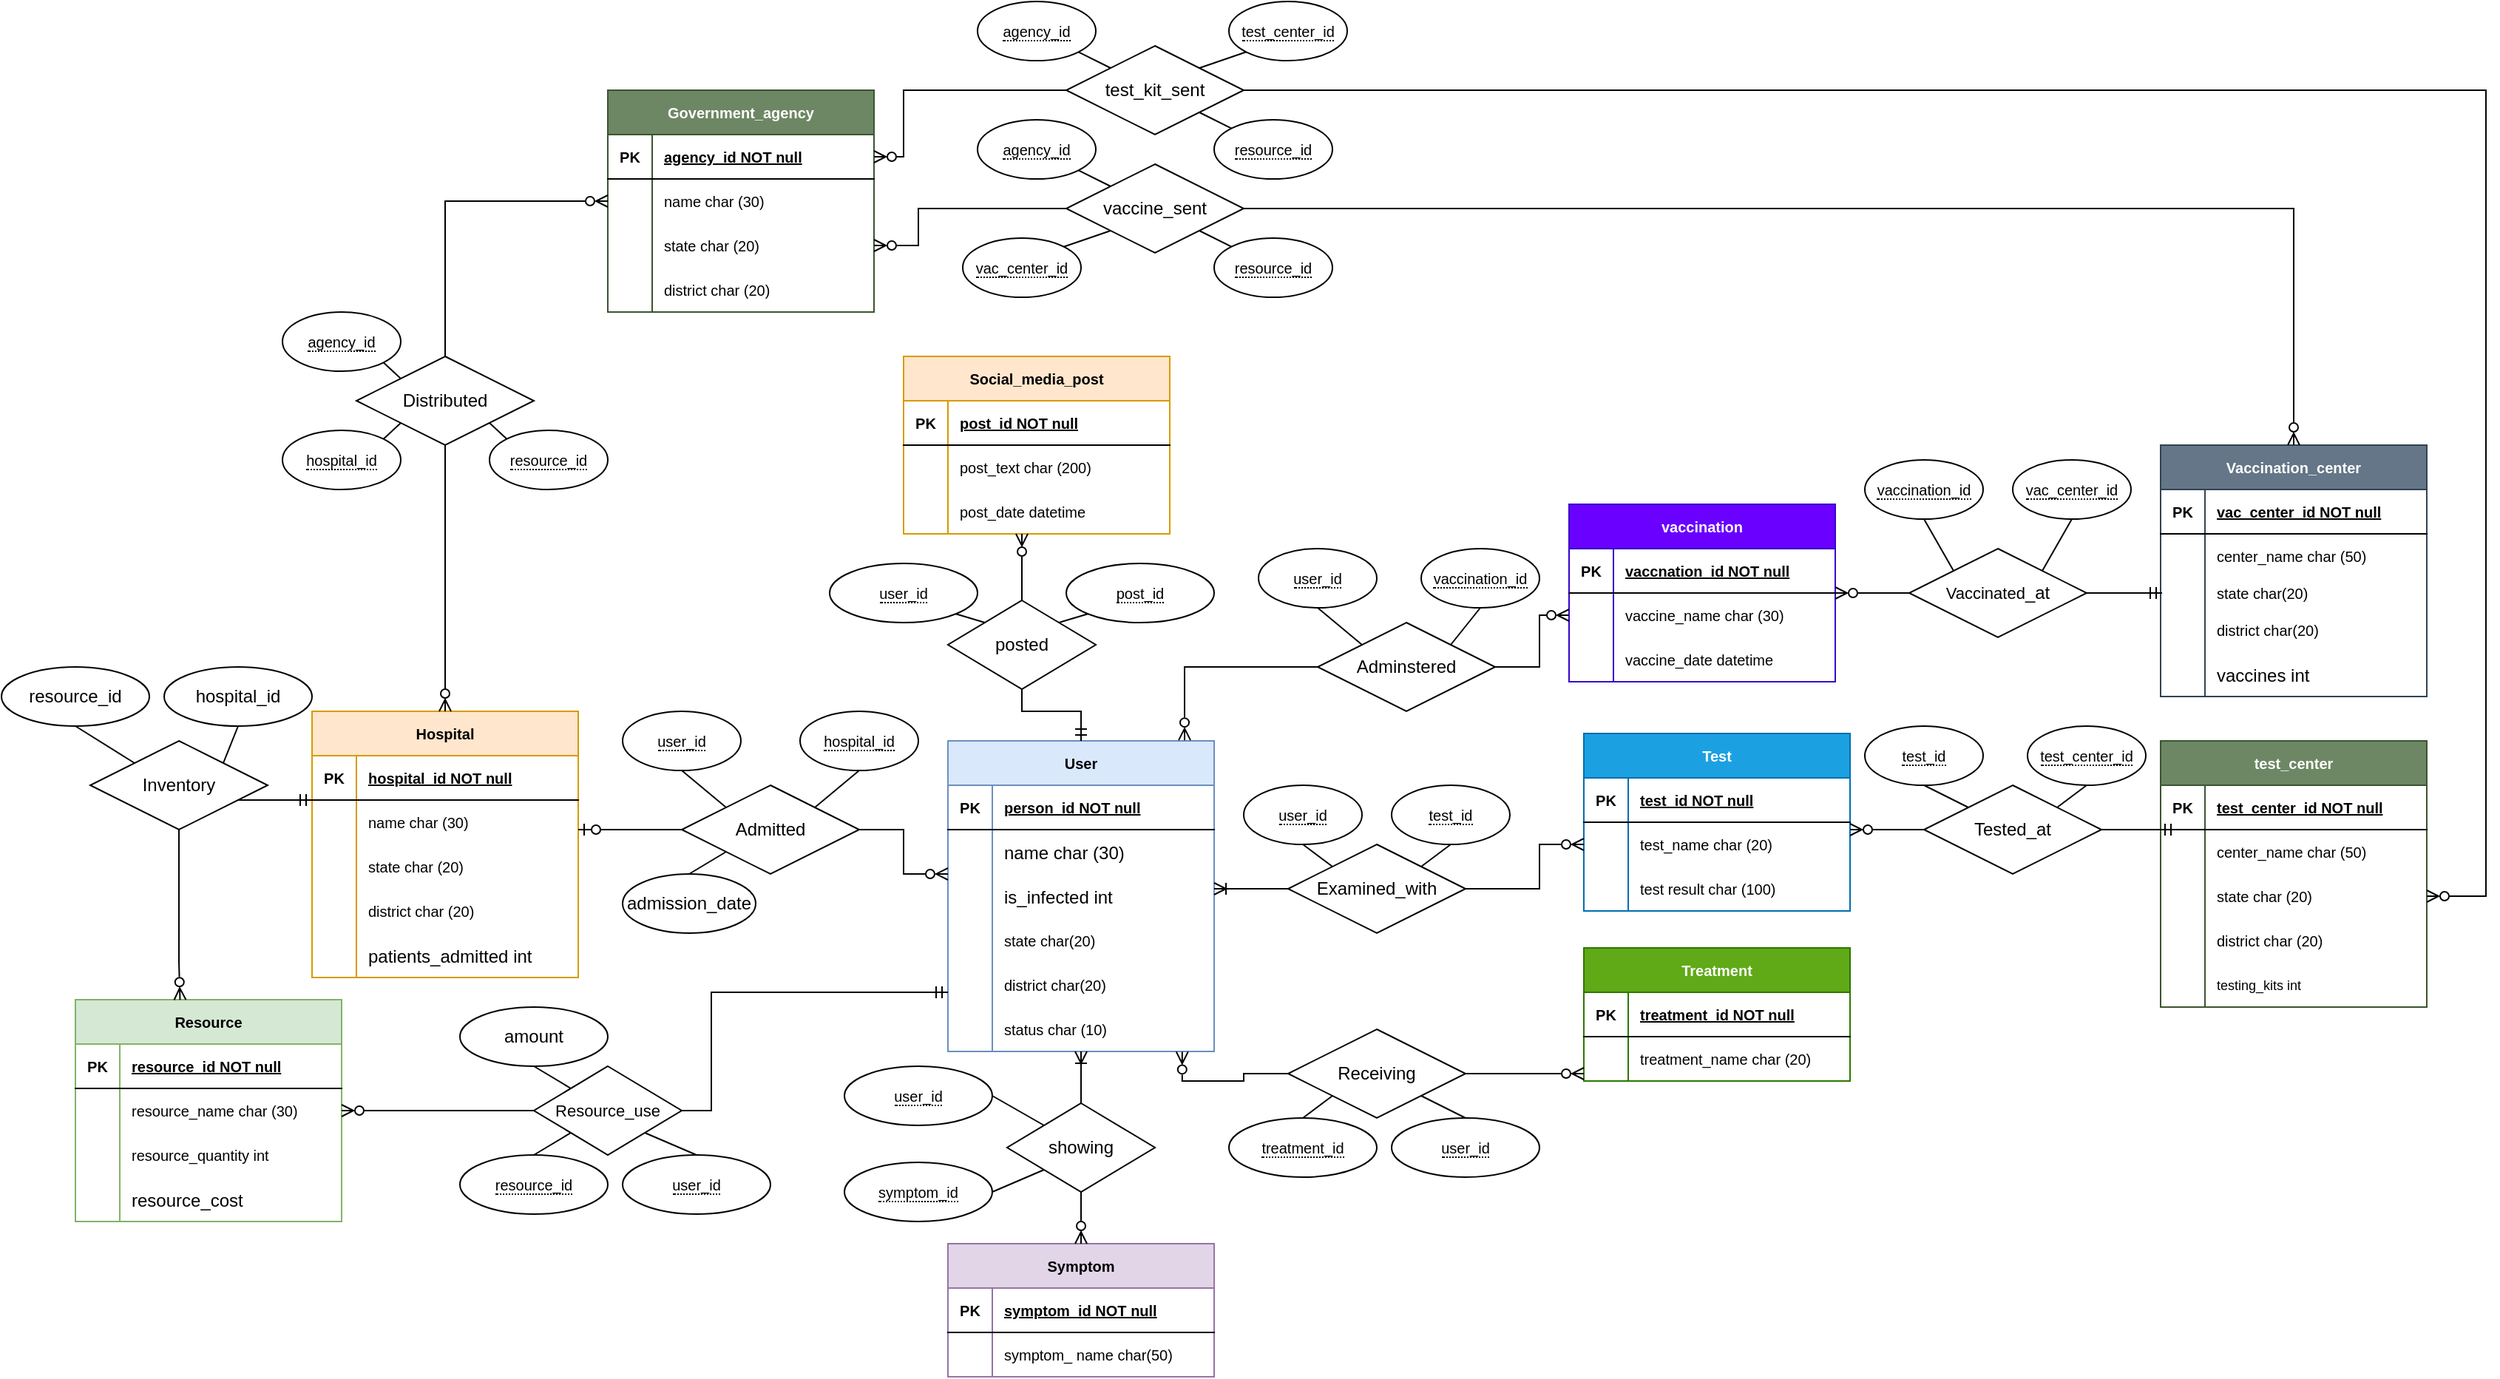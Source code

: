 <mxfile version="20.5.1" type="github">
  <diagram name="Page-1" id="e56a1550-8fbb-45ad-956c-1786394a9013">
    <mxGraphModel dx="2451" dy="1442" grid="1" gridSize="10" guides="1" tooltips="1" connect="1" arrows="1" fold="1" page="1" pageScale="1" pageWidth="2000" pageHeight="2000" background="none" math="0" shadow="0">
      <root>
        <mxCell id="0" />
        <mxCell id="1" parent="0" />
        <mxCell id="FpNZG0VmVVz_sjIysyUu-32" value="showing" style="shape=rhombus;perimeter=rhombusPerimeter;whiteSpace=wrap;html=1;align=center;shadow=0;sketch=0;rotation=0;" parent="1" vertex="1">
          <mxGeometry x="850" y="1385" width="100" height="60" as="geometry" />
        </mxCell>
        <mxCell id="FpNZG0VmVVz_sjIysyUu-37" value="&lt;span style=&quot;border-bottom: 1px dotted&quot;&gt;symptom_id&lt;/span&gt;" style="ellipse;whiteSpace=wrap;html=1;align=center;fontSize=10;" parent="1" vertex="1">
          <mxGeometry x="740" y="1425" width="100" height="40" as="geometry" />
        </mxCell>
        <mxCell id="FpNZG0VmVVz_sjIysyUu-38" value="&lt;span style=&quot;border-bottom: 1px dotted&quot;&gt;user_id&lt;/span&gt;" style="ellipse;whiteSpace=wrap;html=1;align=center;fontSize=10;" parent="1" vertex="1">
          <mxGeometry x="740" y="1360" width="100" height="40" as="geometry" />
        </mxCell>
        <mxCell id="FpNZG0VmVVz_sjIysyUu-124" value="&lt;font style=&quot;font-size: 11px;&quot;&gt;Resource_use&lt;/font&gt;" style="shape=rhombus;perimeter=rhombusPerimeter;whiteSpace=wrap;html=1;align=center;shadow=0;sketch=0;rotation=0;" parent="1" vertex="1">
          <mxGeometry x="530" y="1360" width="100" height="60" as="geometry" />
        </mxCell>
        <mxCell id="FpNZG0VmVVz_sjIysyUu-125" value="&lt;span style=&quot;border-bottom: 1px dotted&quot;&gt;resource_id&lt;/span&gt;" style="ellipse;whiteSpace=wrap;html=1;align=center;fontSize=10;" parent="1" vertex="1">
          <mxGeometry x="480" y="1420" width="100" height="40" as="geometry" />
        </mxCell>
        <mxCell id="FpNZG0VmVVz_sjIysyUu-126" value="&lt;span style=&quot;border-bottom: 1px dotted&quot;&gt;user_id&lt;/span&gt;" style="ellipse;whiteSpace=wrap;html=1;align=center;fontSize=10;rotation=0;" parent="1" vertex="1">
          <mxGeometry x="590" y="1420" width="100" height="40" as="geometry" />
        </mxCell>
        <mxCell id="FpNZG0VmVVz_sjIysyUu-148" value="&lt;font style=&quot;font-size: 12px;&quot;&gt;Receiving&lt;/font&gt;" style="shape=rhombus;perimeter=rhombusPerimeter;whiteSpace=wrap;html=1;align=center;rounded=0;shadow=0;sketch=0;fontSize=11;rotation=0;" parent="1" vertex="1">
          <mxGeometry x="1040" y="1335" width="120" height="60" as="geometry" />
        </mxCell>
        <mxCell id="FpNZG0VmVVz_sjIysyUu-218" value="&lt;span style=&quot;border-bottom: 1px dotted&quot;&gt;user_id&lt;/span&gt;" style="ellipse;whiteSpace=wrap;html=1;align=center;fontSize=10;rotation=0;" parent="1" vertex="1">
          <mxGeometry x="1110" y="1395" width="100" height="40" as="geometry" />
        </mxCell>
        <mxCell id="FpNZG0VmVVz_sjIysyUu-219" value="&lt;span style=&quot;border-bottom: 1px dotted&quot;&gt;treatment_id&lt;/span&gt;" style="ellipse;whiteSpace=wrap;html=1;align=center;fontSize=10;rotation=0;" parent="1" vertex="1">
          <mxGeometry x="1000" y="1395" width="100" height="40" as="geometry" />
        </mxCell>
        <mxCell id="9xCG6FaIoPeR2C3khTuz-28" value="Symptom" style="shape=table;startSize=30;container=1;collapsible=1;childLayout=tableLayout;fixedRows=1;rowLines=0;fontStyle=1;align=center;resizeLast=1;fontSize=10;fillColor=#e1d5e7;strokeColor=#9673a6;" parent="1" vertex="1">
          <mxGeometry x="810" y="1480" width="180" height="90" as="geometry" />
        </mxCell>
        <mxCell id="9xCG6FaIoPeR2C3khTuz-29" value="" style="shape=tableRow;horizontal=0;startSize=0;swimlaneHead=0;swimlaneBody=0;fillColor=none;collapsible=0;dropTarget=0;points=[[0,0.5],[1,0.5]];portConstraint=eastwest;top=0;left=0;right=0;bottom=1;fontSize=10;" parent="9xCG6FaIoPeR2C3khTuz-28" vertex="1">
          <mxGeometry y="30" width="180" height="30" as="geometry" />
        </mxCell>
        <mxCell id="9xCG6FaIoPeR2C3khTuz-30" value="PK" style="shape=partialRectangle;connectable=0;fillColor=none;top=0;left=0;bottom=0;right=0;fontStyle=1;overflow=hidden;fontSize=10;" parent="9xCG6FaIoPeR2C3khTuz-29" vertex="1">
          <mxGeometry width="30" height="30" as="geometry">
            <mxRectangle width="30" height="30" as="alternateBounds" />
          </mxGeometry>
        </mxCell>
        <mxCell id="9xCG6FaIoPeR2C3khTuz-31" value="symptom_id NOT null" style="shape=partialRectangle;connectable=0;fillColor=none;top=0;left=0;bottom=0;right=0;align=left;spacingLeft=6;fontStyle=5;overflow=hidden;fontSize=10;" parent="9xCG6FaIoPeR2C3khTuz-29" vertex="1">
          <mxGeometry x="30" width="150" height="30" as="geometry">
            <mxRectangle width="150" height="30" as="alternateBounds" />
          </mxGeometry>
        </mxCell>
        <mxCell id="9xCG6FaIoPeR2C3khTuz-32" value="" style="shape=tableRow;horizontal=0;startSize=0;swimlaneHead=0;swimlaneBody=0;fillColor=none;collapsible=0;dropTarget=0;points=[[0,0.5],[1,0.5]];portConstraint=eastwest;top=0;left=0;right=0;bottom=0;fontSize=10;" parent="9xCG6FaIoPeR2C3khTuz-28" vertex="1">
          <mxGeometry y="60" width="180" height="30" as="geometry" />
        </mxCell>
        <mxCell id="9xCG6FaIoPeR2C3khTuz-33" value="" style="shape=partialRectangle;connectable=0;fillColor=none;top=0;left=0;bottom=0;right=0;editable=1;overflow=hidden;fontSize=10;" parent="9xCG6FaIoPeR2C3khTuz-32" vertex="1">
          <mxGeometry width="30" height="30" as="geometry">
            <mxRectangle width="30" height="30" as="alternateBounds" />
          </mxGeometry>
        </mxCell>
        <mxCell id="9xCG6FaIoPeR2C3khTuz-34" value="symptom_ name char(50)" style="shape=partialRectangle;connectable=0;fillColor=none;top=0;left=0;bottom=0;right=0;align=left;spacingLeft=6;overflow=hidden;fontSize=10;" parent="9xCG6FaIoPeR2C3khTuz-32" vertex="1">
          <mxGeometry x="30" width="150" height="30" as="geometry">
            <mxRectangle width="150" height="30" as="alternateBounds" />
          </mxGeometry>
        </mxCell>
        <mxCell id="9xCG6FaIoPeR2C3khTuz-41" value="User" style="shape=table;startSize=30;container=1;collapsible=1;childLayout=tableLayout;fixedRows=1;rowLines=0;fontStyle=1;align=center;resizeLast=1;fontSize=10;fillColor=#dae8fc;strokeColor=#6c8ebf;" parent="1" vertex="1">
          <mxGeometry x="810" y="1140" width="180" height="210" as="geometry" />
        </mxCell>
        <mxCell id="9xCG6FaIoPeR2C3khTuz-42" value="" style="shape=tableRow;horizontal=0;startSize=0;swimlaneHead=0;swimlaneBody=0;fillColor=none;collapsible=0;dropTarget=0;points=[[0,0.5],[1,0.5]];portConstraint=eastwest;top=0;left=0;right=0;bottom=1;fontSize=10;" parent="9xCG6FaIoPeR2C3khTuz-41" vertex="1">
          <mxGeometry y="30" width="180" height="30" as="geometry" />
        </mxCell>
        <mxCell id="9xCG6FaIoPeR2C3khTuz-43" value="PK" style="shape=partialRectangle;connectable=0;fillColor=none;top=0;left=0;bottom=0;right=0;fontStyle=1;overflow=hidden;fontSize=10;" parent="9xCG6FaIoPeR2C3khTuz-42" vertex="1">
          <mxGeometry width="30" height="30" as="geometry">
            <mxRectangle width="30" height="30" as="alternateBounds" />
          </mxGeometry>
        </mxCell>
        <mxCell id="9xCG6FaIoPeR2C3khTuz-44" value="person_id NOT null" style="shape=partialRectangle;connectable=0;fillColor=none;top=0;left=0;bottom=0;right=0;align=left;spacingLeft=6;fontStyle=5;overflow=hidden;fontSize=10;" parent="9xCG6FaIoPeR2C3khTuz-42" vertex="1">
          <mxGeometry x="30" width="150" height="30" as="geometry">
            <mxRectangle width="150" height="30" as="alternateBounds" />
          </mxGeometry>
        </mxCell>
        <mxCell id="FI-GXGaY2kxy7d7DY7NF-11" value="" style="shape=tableRow;horizontal=0;startSize=0;swimlaneHead=0;swimlaneBody=0;fillColor=none;collapsible=0;dropTarget=0;points=[[0,0.5],[1,0.5]];portConstraint=eastwest;top=0;left=0;right=0;bottom=0;" parent="9xCG6FaIoPeR2C3khTuz-41" vertex="1">
          <mxGeometry y="60" width="180" height="30" as="geometry" />
        </mxCell>
        <mxCell id="FI-GXGaY2kxy7d7DY7NF-12" value="" style="shape=partialRectangle;connectable=0;fillColor=none;top=0;left=0;bottom=0;right=0;editable=1;overflow=hidden;" parent="FI-GXGaY2kxy7d7DY7NF-11" vertex="1">
          <mxGeometry width="30" height="30" as="geometry">
            <mxRectangle width="30" height="30" as="alternateBounds" />
          </mxGeometry>
        </mxCell>
        <mxCell id="FI-GXGaY2kxy7d7DY7NF-13" value="name char (30)" style="shape=partialRectangle;connectable=0;fillColor=none;top=0;left=0;bottom=0;right=0;align=left;spacingLeft=6;overflow=hidden;" parent="FI-GXGaY2kxy7d7DY7NF-11" vertex="1">
          <mxGeometry x="30" width="150" height="30" as="geometry">
            <mxRectangle width="150" height="30" as="alternateBounds" />
          </mxGeometry>
        </mxCell>
        <mxCell id="3uF09Ln62bthGpcUk9B_-28" value="" style="shape=tableRow;horizontal=0;startSize=0;swimlaneHead=0;swimlaneBody=0;fillColor=none;collapsible=0;dropTarget=0;points=[[0,0.5],[1,0.5]];portConstraint=eastwest;top=0;left=0;right=0;bottom=0;" parent="9xCG6FaIoPeR2C3khTuz-41" vertex="1">
          <mxGeometry y="90" width="180" height="30" as="geometry" />
        </mxCell>
        <mxCell id="3uF09Ln62bthGpcUk9B_-29" value="" style="shape=partialRectangle;connectable=0;fillColor=none;top=0;left=0;bottom=0;right=0;editable=1;overflow=hidden;" parent="3uF09Ln62bthGpcUk9B_-28" vertex="1">
          <mxGeometry width="30" height="30" as="geometry">
            <mxRectangle width="30" height="30" as="alternateBounds" />
          </mxGeometry>
        </mxCell>
        <mxCell id="3uF09Ln62bthGpcUk9B_-30" value="is_infected int" style="shape=partialRectangle;connectable=0;fillColor=none;top=0;left=0;bottom=0;right=0;align=left;spacingLeft=6;overflow=hidden;" parent="3uF09Ln62bthGpcUk9B_-28" vertex="1">
          <mxGeometry x="30" width="150" height="30" as="geometry">
            <mxRectangle width="150" height="30" as="alternateBounds" />
          </mxGeometry>
        </mxCell>
        <mxCell id="9xCG6FaIoPeR2C3khTuz-45" value="" style="shape=tableRow;horizontal=0;startSize=0;swimlaneHead=0;swimlaneBody=0;fillColor=none;collapsible=0;dropTarget=0;points=[[0,0.5],[1,0.5]];portConstraint=eastwest;top=0;left=0;right=0;bottom=0;fontSize=10;" parent="9xCG6FaIoPeR2C3khTuz-41" vertex="1">
          <mxGeometry y="120" width="180" height="30" as="geometry" />
        </mxCell>
        <mxCell id="9xCG6FaIoPeR2C3khTuz-46" value="" style="shape=partialRectangle;connectable=0;fillColor=none;top=0;left=0;bottom=0;right=0;editable=1;overflow=hidden;fontSize=10;" parent="9xCG6FaIoPeR2C3khTuz-45" vertex="1">
          <mxGeometry width="30" height="30" as="geometry">
            <mxRectangle width="30" height="30" as="alternateBounds" />
          </mxGeometry>
        </mxCell>
        <mxCell id="9xCG6FaIoPeR2C3khTuz-47" value="state char(20)" style="shape=partialRectangle;connectable=0;fillColor=none;top=0;left=0;bottom=0;right=0;align=left;spacingLeft=6;overflow=hidden;fontSize=10;" parent="9xCG6FaIoPeR2C3khTuz-45" vertex="1">
          <mxGeometry x="30" width="150" height="30" as="geometry">
            <mxRectangle width="150" height="30" as="alternateBounds" />
          </mxGeometry>
        </mxCell>
        <mxCell id="9xCG6FaIoPeR2C3khTuz-48" value="" style="shape=tableRow;horizontal=0;startSize=0;swimlaneHead=0;swimlaneBody=0;fillColor=none;collapsible=0;dropTarget=0;points=[[0,0.5],[1,0.5]];portConstraint=eastwest;top=0;left=0;right=0;bottom=0;fontSize=10;" parent="9xCG6FaIoPeR2C3khTuz-41" vertex="1">
          <mxGeometry y="150" width="180" height="30" as="geometry" />
        </mxCell>
        <mxCell id="9xCG6FaIoPeR2C3khTuz-49" value="" style="shape=partialRectangle;connectable=0;fillColor=none;top=0;left=0;bottom=0;right=0;editable=1;overflow=hidden;fontSize=10;" parent="9xCG6FaIoPeR2C3khTuz-48" vertex="1">
          <mxGeometry width="30" height="30" as="geometry">
            <mxRectangle width="30" height="30" as="alternateBounds" />
          </mxGeometry>
        </mxCell>
        <mxCell id="9xCG6FaIoPeR2C3khTuz-50" value="district char(20)" style="shape=partialRectangle;connectable=0;fillColor=none;top=0;left=0;bottom=0;right=0;align=left;spacingLeft=6;overflow=hidden;fontSize=10;" parent="9xCG6FaIoPeR2C3khTuz-48" vertex="1">
          <mxGeometry x="30" width="150" height="30" as="geometry">
            <mxRectangle width="150" height="30" as="alternateBounds" />
          </mxGeometry>
        </mxCell>
        <mxCell id="9xCG6FaIoPeR2C3khTuz-51" value="" style="shape=tableRow;horizontal=0;startSize=0;swimlaneHead=0;swimlaneBody=0;fillColor=none;collapsible=0;dropTarget=0;points=[[0,0.5],[1,0.5]];portConstraint=eastwest;top=0;left=0;right=0;bottom=0;fontSize=10;" parent="9xCG6FaIoPeR2C3khTuz-41" vertex="1">
          <mxGeometry y="180" width="180" height="30" as="geometry" />
        </mxCell>
        <mxCell id="9xCG6FaIoPeR2C3khTuz-52" value="" style="shape=partialRectangle;connectable=0;fillColor=none;top=0;left=0;bottom=0;right=0;editable=1;overflow=hidden;fontSize=10;" parent="9xCG6FaIoPeR2C3khTuz-51" vertex="1">
          <mxGeometry width="30" height="30" as="geometry">
            <mxRectangle width="30" height="30" as="alternateBounds" />
          </mxGeometry>
        </mxCell>
        <mxCell id="9xCG6FaIoPeR2C3khTuz-53" value="status char (10)" style="shape=partialRectangle;connectable=0;fillColor=none;top=0;left=0;bottom=0;right=0;align=left;spacingLeft=6;overflow=hidden;fontSize=10;" parent="9xCG6FaIoPeR2C3khTuz-51" vertex="1">
          <mxGeometry x="30" width="150" height="30" as="geometry">
            <mxRectangle width="150" height="30" as="alternateBounds" />
          </mxGeometry>
        </mxCell>
        <mxCell id="9xCG6FaIoPeR2C3khTuz-54" value="Vaccination_center" style="shape=table;startSize=30;container=1;collapsible=1;childLayout=tableLayout;fixedRows=1;rowLines=0;fontStyle=1;align=center;resizeLast=1;fontSize=10;fillColor=#647687;fontColor=#ffffff;strokeColor=#314354;" parent="1" vertex="1">
          <mxGeometry x="1630" y="940" width="180" height="170" as="geometry" />
        </mxCell>
        <mxCell id="9xCG6FaIoPeR2C3khTuz-55" value="" style="shape=tableRow;horizontal=0;startSize=0;swimlaneHead=0;swimlaneBody=0;fillColor=none;collapsible=0;dropTarget=0;points=[[0,0.5],[1,0.5]];portConstraint=eastwest;top=0;left=0;right=0;bottom=1;fontSize=10;" parent="9xCG6FaIoPeR2C3khTuz-54" vertex="1">
          <mxGeometry y="30" width="180" height="30" as="geometry" />
        </mxCell>
        <mxCell id="9xCG6FaIoPeR2C3khTuz-56" value="PK" style="shape=partialRectangle;connectable=0;fillColor=none;top=0;left=0;bottom=0;right=0;fontStyle=1;overflow=hidden;fontSize=10;" parent="9xCG6FaIoPeR2C3khTuz-55" vertex="1">
          <mxGeometry width="30" height="30" as="geometry">
            <mxRectangle width="30" height="30" as="alternateBounds" />
          </mxGeometry>
        </mxCell>
        <mxCell id="9xCG6FaIoPeR2C3khTuz-57" value="vac_center_id NOT null" style="shape=partialRectangle;connectable=0;fillColor=none;top=0;left=0;bottom=0;right=0;align=left;spacingLeft=6;fontStyle=5;overflow=hidden;fontSize=10;" parent="9xCG6FaIoPeR2C3khTuz-55" vertex="1">
          <mxGeometry x="30" width="150" height="30" as="geometry">
            <mxRectangle width="150" height="30" as="alternateBounds" />
          </mxGeometry>
        </mxCell>
        <mxCell id="9xCG6FaIoPeR2C3khTuz-64" value="" style="shape=tableRow;horizontal=0;startSize=0;swimlaneHead=0;swimlaneBody=0;fillColor=none;collapsible=0;dropTarget=0;points=[[0,0.5],[1,0.5]];portConstraint=eastwest;top=0;left=0;right=0;bottom=0;fontSize=10;" parent="9xCG6FaIoPeR2C3khTuz-54" vertex="1">
          <mxGeometry y="60" width="180" height="30" as="geometry" />
        </mxCell>
        <mxCell id="9xCG6FaIoPeR2C3khTuz-65" value="" style="shape=partialRectangle;connectable=0;fillColor=none;top=0;left=0;bottom=0;right=0;editable=1;overflow=hidden;fontSize=10;" parent="9xCG6FaIoPeR2C3khTuz-64" vertex="1">
          <mxGeometry width="30" height="30" as="geometry">
            <mxRectangle width="30" height="30" as="alternateBounds" />
          </mxGeometry>
        </mxCell>
        <mxCell id="9xCG6FaIoPeR2C3khTuz-66" value="center_name char (50)" style="shape=partialRectangle;connectable=0;fillColor=none;top=0;left=0;bottom=0;right=0;align=left;spacingLeft=6;overflow=hidden;fontSize=10;" parent="9xCG6FaIoPeR2C3khTuz-64" vertex="1">
          <mxGeometry x="30" width="150" height="30" as="geometry">
            <mxRectangle width="150" height="30" as="alternateBounds" />
          </mxGeometry>
        </mxCell>
        <mxCell id="9xCG6FaIoPeR2C3khTuz-58" value="" style="shape=tableRow;horizontal=0;startSize=0;swimlaneHead=0;swimlaneBody=0;fillColor=none;collapsible=0;dropTarget=0;points=[[0,0.5],[1,0.5]];portConstraint=eastwest;top=0;left=0;right=0;bottom=0;fontSize=10;" parent="9xCG6FaIoPeR2C3khTuz-54" vertex="1">
          <mxGeometry y="90" width="180" height="20" as="geometry" />
        </mxCell>
        <mxCell id="9xCG6FaIoPeR2C3khTuz-59" value="" style="shape=partialRectangle;connectable=0;fillColor=none;top=0;left=0;bottom=0;right=0;editable=1;overflow=hidden;fontSize=10;" parent="9xCG6FaIoPeR2C3khTuz-58" vertex="1">
          <mxGeometry width="30" height="20" as="geometry">
            <mxRectangle width="30" height="20" as="alternateBounds" />
          </mxGeometry>
        </mxCell>
        <mxCell id="9xCG6FaIoPeR2C3khTuz-60" value="state char(20)" style="shape=partialRectangle;connectable=0;fillColor=none;top=0;left=0;bottom=0;right=0;align=left;spacingLeft=6;overflow=hidden;fontSize=10;" parent="9xCG6FaIoPeR2C3khTuz-58" vertex="1">
          <mxGeometry x="30" width="150" height="20" as="geometry">
            <mxRectangle width="150" height="20" as="alternateBounds" />
          </mxGeometry>
        </mxCell>
        <mxCell id="9xCG6FaIoPeR2C3khTuz-61" value="" style="shape=tableRow;horizontal=0;startSize=0;swimlaneHead=0;swimlaneBody=0;fillColor=none;collapsible=0;dropTarget=0;points=[[0,0.5],[1,0.5]];portConstraint=eastwest;top=0;left=0;right=0;bottom=0;fontSize=10;" parent="9xCG6FaIoPeR2C3khTuz-54" vertex="1">
          <mxGeometry y="110" width="180" height="30" as="geometry" />
        </mxCell>
        <mxCell id="9xCG6FaIoPeR2C3khTuz-62" value="" style="shape=partialRectangle;connectable=0;fillColor=none;top=0;left=0;bottom=0;right=0;editable=1;overflow=hidden;fontSize=10;" parent="9xCG6FaIoPeR2C3khTuz-61" vertex="1">
          <mxGeometry width="30" height="30" as="geometry">
            <mxRectangle width="30" height="30" as="alternateBounds" />
          </mxGeometry>
        </mxCell>
        <mxCell id="9xCG6FaIoPeR2C3khTuz-63" value="district char(20)" style="shape=partialRectangle;connectable=0;fillColor=none;top=0;left=0;bottom=0;right=0;align=left;spacingLeft=6;overflow=hidden;fontSize=10;" parent="9xCG6FaIoPeR2C3khTuz-61" vertex="1">
          <mxGeometry x="30" width="150" height="30" as="geometry">
            <mxRectangle width="150" height="30" as="alternateBounds" />
          </mxGeometry>
        </mxCell>
        <mxCell id="FI-GXGaY2kxy7d7DY7NF-14" value="" style="shape=tableRow;horizontal=0;startSize=0;swimlaneHead=0;swimlaneBody=0;fillColor=none;collapsible=0;dropTarget=0;points=[[0,0.5],[1,0.5]];portConstraint=eastwest;top=0;left=0;right=0;bottom=0;" parent="9xCG6FaIoPeR2C3khTuz-54" vertex="1">
          <mxGeometry y="140" width="180" height="30" as="geometry" />
        </mxCell>
        <mxCell id="FI-GXGaY2kxy7d7DY7NF-15" value="" style="shape=partialRectangle;connectable=0;fillColor=none;top=0;left=0;bottom=0;right=0;editable=1;overflow=hidden;" parent="FI-GXGaY2kxy7d7DY7NF-14" vertex="1">
          <mxGeometry width="30" height="30" as="geometry">
            <mxRectangle width="30" height="30" as="alternateBounds" />
          </mxGeometry>
        </mxCell>
        <mxCell id="FI-GXGaY2kxy7d7DY7NF-16" value="vaccines int" style="shape=partialRectangle;connectable=0;fillColor=none;top=0;left=0;bottom=0;right=0;align=left;spacingLeft=6;overflow=hidden;" parent="FI-GXGaY2kxy7d7DY7NF-14" vertex="1">
          <mxGeometry x="30" width="150" height="30" as="geometry">
            <mxRectangle width="150" height="30" as="alternateBounds" />
          </mxGeometry>
        </mxCell>
        <mxCell id="9xCG6FaIoPeR2C3khTuz-67" value="test_center" style="shape=table;startSize=30;container=1;collapsible=1;childLayout=tableLayout;fixedRows=1;rowLines=0;fontStyle=1;align=center;resizeLast=1;fontSize=10;fillColor=#6d8764;fontColor=#ffffff;strokeColor=#3A5431;" parent="1" vertex="1">
          <mxGeometry x="1630" y="1140" width="180" height="180" as="geometry" />
        </mxCell>
        <mxCell id="9xCG6FaIoPeR2C3khTuz-68" value="" style="shape=tableRow;horizontal=0;startSize=0;swimlaneHead=0;swimlaneBody=0;fillColor=none;collapsible=0;dropTarget=0;points=[[0,0.5],[1,0.5]];portConstraint=eastwest;top=0;left=0;right=0;bottom=1;fontSize=10;" parent="9xCG6FaIoPeR2C3khTuz-67" vertex="1">
          <mxGeometry y="30" width="180" height="30" as="geometry" />
        </mxCell>
        <mxCell id="9xCG6FaIoPeR2C3khTuz-69" value="PK" style="shape=partialRectangle;connectable=0;fillColor=none;top=0;left=0;bottom=0;right=0;fontStyle=1;overflow=hidden;fontSize=10;" parent="9xCG6FaIoPeR2C3khTuz-68" vertex="1">
          <mxGeometry width="30" height="30" as="geometry">
            <mxRectangle width="30" height="30" as="alternateBounds" />
          </mxGeometry>
        </mxCell>
        <mxCell id="9xCG6FaIoPeR2C3khTuz-70" value="test_center_id NOT null" style="shape=partialRectangle;connectable=0;fillColor=none;top=0;left=0;bottom=0;right=0;align=left;spacingLeft=6;fontStyle=5;overflow=hidden;fontSize=10;" parent="9xCG6FaIoPeR2C3khTuz-68" vertex="1">
          <mxGeometry x="30" width="150" height="30" as="geometry">
            <mxRectangle width="150" height="30" as="alternateBounds" />
          </mxGeometry>
        </mxCell>
        <mxCell id="9xCG6FaIoPeR2C3khTuz-71" value="" style="shape=tableRow;horizontal=0;startSize=0;swimlaneHead=0;swimlaneBody=0;fillColor=none;collapsible=0;dropTarget=0;points=[[0,0.5],[1,0.5]];portConstraint=eastwest;top=0;left=0;right=0;bottom=0;fontSize=10;" parent="9xCG6FaIoPeR2C3khTuz-67" vertex="1">
          <mxGeometry y="60" width="180" height="30" as="geometry" />
        </mxCell>
        <mxCell id="9xCG6FaIoPeR2C3khTuz-72" value="" style="shape=partialRectangle;connectable=0;fillColor=none;top=0;left=0;bottom=0;right=0;editable=1;overflow=hidden;fontSize=10;" parent="9xCG6FaIoPeR2C3khTuz-71" vertex="1">
          <mxGeometry width="30" height="30" as="geometry">
            <mxRectangle width="30" height="30" as="alternateBounds" />
          </mxGeometry>
        </mxCell>
        <mxCell id="9xCG6FaIoPeR2C3khTuz-73" value="center_name char (50)" style="shape=partialRectangle;connectable=0;fillColor=none;top=0;left=0;bottom=0;right=0;align=left;spacingLeft=6;overflow=hidden;fontSize=10;" parent="9xCG6FaIoPeR2C3khTuz-71" vertex="1">
          <mxGeometry x="30" width="150" height="30" as="geometry">
            <mxRectangle width="150" height="30" as="alternateBounds" />
          </mxGeometry>
        </mxCell>
        <mxCell id="9xCG6FaIoPeR2C3khTuz-74" value="" style="shape=tableRow;horizontal=0;startSize=0;swimlaneHead=0;swimlaneBody=0;fillColor=none;collapsible=0;dropTarget=0;points=[[0,0.5],[1,0.5]];portConstraint=eastwest;top=0;left=0;right=0;bottom=0;fontSize=10;" parent="9xCG6FaIoPeR2C3khTuz-67" vertex="1">
          <mxGeometry y="90" width="180" height="30" as="geometry" />
        </mxCell>
        <mxCell id="9xCG6FaIoPeR2C3khTuz-75" value="" style="shape=partialRectangle;connectable=0;fillColor=none;top=0;left=0;bottom=0;right=0;editable=1;overflow=hidden;fontSize=10;" parent="9xCG6FaIoPeR2C3khTuz-74" vertex="1">
          <mxGeometry width="30" height="30" as="geometry">
            <mxRectangle width="30" height="30" as="alternateBounds" />
          </mxGeometry>
        </mxCell>
        <mxCell id="9xCG6FaIoPeR2C3khTuz-76" value="state char (20)" style="shape=partialRectangle;connectable=0;fillColor=none;top=0;left=0;bottom=0;right=0;align=left;spacingLeft=6;overflow=hidden;fontSize=10;" parent="9xCG6FaIoPeR2C3khTuz-74" vertex="1">
          <mxGeometry x="30" width="150" height="30" as="geometry">
            <mxRectangle width="150" height="30" as="alternateBounds" />
          </mxGeometry>
        </mxCell>
        <mxCell id="9xCG6FaIoPeR2C3khTuz-77" value="" style="shape=tableRow;horizontal=0;startSize=0;swimlaneHead=0;swimlaneBody=0;fillColor=none;collapsible=0;dropTarget=0;points=[[0,0.5],[1,0.5]];portConstraint=eastwest;top=0;left=0;right=0;bottom=0;fontSize=10;" parent="9xCG6FaIoPeR2C3khTuz-67" vertex="1">
          <mxGeometry y="120" width="180" height="30" as="geometry" />
        </mxCell>
        <mxCell id="9xCG6FaIoPeR2C3khTuz-78" value="" style="shape=partialRectangle;connectable=0;fillColor=none;top=0;left=0;bottom=0;right=0;editable=1;overflow=hidden;fontSize=10;" parent="9xCG6FaIoPeR2C3khTuz-77" vertex="1">
          <mxGeometry width="30" height="30" as="geometry">
            <mxRectangle width="30" height="30" as="alternateBounds" />
          </mxGeometry>
        </mxCell>
        <mxCell id="9xCG6FaIoPeR2C3khTuz-79" value="district char (20)" style="shape=partialRectangle;connectable=0;fillColor=none;top=0;left=0;bottom=0;right=0;align=left;spacingLeft=6;overflow=hidden;fontSize=10;" parent="9xCG6FaIoPeR2C3khTuz-77" vertex="1">
          <mxGeometry x="30" width="150" height="30" as="geometry">
            <mxRectangle width="150" height="30" as="alternateBounds" />
          </mxGeometry>
        </mxCell>
        <mxCell id="FI-GXGaY2kxy7d7DY7NF-25" value="" style="shape=tableRow;horizontal=0;startSize=0;swimlaneHead=0;swimlaneBody=0;fillColor=none;collapsible=0;dropTarget=0;points=[[0,0.5],[1,0.5]];portConstraint=eastwest;top=0;left=0;right=0;bottom=0;fontSize=9;" parent="9xCG6FaIoPeR2C3khTuz-67" vertex="1">
          <mxGeometry y="150" width="180" height="30" as="geometry" />
        </mxCell>
        <mxCell id="FI-GXGaY2kxy7d7DY7NF-26" value="" style="shape=partialRectangle;connectable=0;fillColor=none;top=0;left=0;bottom=0;right=0;editable=1;overflow=hidden;fontSize=9;" parent="FI-GXGaY2kxy7d7DY7NF-25" vertex="1">
          <mxGeometry width="30" height="30" as="geometry">
            <mxRectangle width="30" height="30" as="alternateBounds" />
          </mxGeometry>
        </mxCell>
        <mxCell id="FI-GXGaY2kxy7d7DY7NF-27" value="testing_kits int" style="shape=partialRectangle;connectable=0;fillColor=none;top=0;left=0;bottom=0;right=0;align=left;spacingLeft=6;overflow=hidden;fontSize=9;" parent="FI-GXGaY2kxy7d7DY7NF-25" vertex="1">
          <mxGeometry x="30" width="150" height="30" as="geometry">
            <mxRectangle width="150" height="30" as="alternateBounds" />
          </mxGeometry>
        </mxCell>
        <mxCell id="9xCG6FaIoPeR2C3khTuz-80" value="Test" style="shape=table;startSize=30;container=1;collapsible=1;childLayout=tableLayout;fixedRows=1;rowLines=0;fontStyle=1;align=center;resizeLast=1;fontSize=10;fillColor=#1ba1e2;fontColor=#ffffff;strokeColor=#006EAF;" parent="1" vertex="1">
          <mxGeometry x="1240" y="1135" width="180" height="120" as="geometry" />
        </mxCell>
        <mxCell id="9xCG6FaIoPeR2C3khTuz-81" value="" style="shape=tableRow;horizontal=0;startSize=0;swimlaneHead=0;swimlaneBody=0;fillColor=none;collapsible=0;dropTarget=0;points=[[0,0.5],[1,0.5]];portConstraint=eastwest;top=0;left=0;right=0;bottom=1;fontSize=10;" parent="9xCG6FaIoPeR2C3khTuz-80" vertex="1">
          <mxGeometry y="30" width="180" height="30" as="geometry" />
        </mxCell>
        <mxCell id="9xCG6FaIoPeR2C3khTuz-82" value="PK" style="shape=partialRectangle;connectable=0;fillColor=none;top=0;left=0;bottom=0;right=0;fontStyle=1;overflow=hidden;fontSize=10;" parent="9xCG6FaIoPeR2C3khTuz-81" vertex="1">
          <mxGeometry width="30" height="30" as="geometry">
            <mxRectangle width="30" height="30" as="alternateBounds" />
          </mxGeometry>
        </mxCell>
        <mxCell id="9xCG6FaIoPeR2C3khTuz-83" value="test_id NOT null" style="shape=partialRectangle;connectable=0;fillColor=none;top=0;left=0;bottom=0;right=0;align=left;spacingLeft=6;fontStyle=5;overflow=hidden;fontSize=10;" parent="9xCG6FaIoPeR2C3khTuz-81" vertex="1">
          <mxGeometry x="30" width="150" height="30" as="geometry">
            <mxRectangle width="150" height="30" as="alternateBounds" />
          </mxGeometry>
        </mxCell>
        <mxCell id="9xCG6FaIoPeR2C3khTuz-84" value="" style="shape=tableRow;horizontal=0;startSize=0;swimlaneHead=0;swimlaneBody=0;fillColor=none;collapsible=0;dropTarget=0;points=[[0,0.5],[1,0.5]];portConstraint=eastwest;top=0;left=0;right=0;bottom=0;fontSize=10;" parent="9xCG6FaIoPeR2C3khTuz-80" vertex="1">
          <mxGeometry y="60" width="180" height="30" as="geometry" />
        </mxCell>
        <mxCell id="9xCG6FaIoPeR2C3khTuz-85" value="" style="shape=partialRectangle;connectable=0;fillColor=none;top=0;left=0;bottom=0;right=0;editable=1;overflow=hidden;fontSize=10;" parent="9xCG6FaIoPeR2C3khTuz-84" vertex="1">
          <mxGeometry width="30" height="30" as="geometry">
            <mxRectangle width="30" height="30" as="alternateBounds" />
          </mxGeometry>
        </mxCell>
        <mxCell id="9xCG6FaIoPeR2C3khTuz-86" value="test_name char (20)" style="shape=partialRectangle;connectable=0;fillColor=none;top=0;left=0;bottom=0;right=0;align=left;spacingLeft=6;overflow=hidden;fontSize=10;" parent="9xCG6FaIoPeR2C3khTuz-84" vertex="1">
          <mxGeometry x="30" width="150" height="30" as="geometry">
            <mxRectangle width="150" height="30" as="alternateBounds" />
          </mxGeometry>
        </mxCell>
        <mxCell id="9xCG6FaIoPeR2C3khTuz-90" value="" style="shape=tableRow;horizontal=0;startSize=0;swimlaneHead=0;swimlaneBody=0;fillColor=none;collapsible=0;dropTarget=0;points=[[0,0.5],[1,0.5]];portConstraint=eastwest;top=0;left=0;right=0;bottom=0;fontSize=10;" parent="9xCG6FaIoPeR2C3khTuz-80" vertex="1">
          <mxGeometry y="90" width="180" height="30" as="geometry" />
        </mxCell>
        <mxCell id="9xCG6FaIoPeR2C3khTuz-91" value="" style="shape=partialRectangle;connectable=0;fillColor=none;top=0;left=0;bottom=0;right=0;editable=1;overflow=hidden;fontSize=10;" parent="9xCG6FaIoPeR2C3khTuz-90" vertex="1">
          <mxGeometry width="30" height="30" as="geometry">
            <mxRectangle width="30" height="30" as="alternateBounds" />
          </mxGeometry>
        </mxCell>
        <mxCell id="9xCG6FaIoPeR2C3khTuz-92" value="test result char (100)" style="shape=partialRectangle;connectable=0;fillColor=none;top=0;left=0;bottom=0;right=0;align=left;spacingLeft=6;overflow=hidden;fontSize=10;" parent="9xCG6FaIoPeR2C3khTuz-90" vertex="1">
          <mxGeometry x="30" width="150" height="30" as="geometry">
            <mxRectangle width="150" height="30" as="alternateBounds" />
          </mxGeometry>
        </mxCell>
        <mxCell id="9xCG6FaIoPeR2C3khTuz-93" value="vaccination" style="shape=table;startSize=30;container=1;collapsible=1;childLayout=tableLayout;fixedRows=1;rowLines=0;fontStyle=1;align=center;resizeLast=1;fontSize=10;fillColor=#6a00ff;fontColor=#ffffff;strokeColor=#3700CC;" parent="1" vertex="1">
          <mxGeometry x="1230" y="980" width="180" height="120" as="geometry" />
        </mxCell>
        <mxCell id="9xCG6FaIoPeR2C3khTuz-94" value="" style="shape=tableRow;horizontal=0;startSize=0;swimlaneHead=0;swimlaneBody=0;fillColor=none;collapsible=0;dropTarget=0;points=[[0,0.5],[1,0.5]];portConstraint=eastwest;top=0;left=0;right=0;bottom=1;fontSize=10;" parent="9xCG6FaIoPeR2C3khTuz-93" vertex="1">
          <mxGeometry y="30" width="180" height="30" as="geometry" />
        </mxCell>
        <mxCell id="9xCG6FaIoPeR2C3khTuz-95" value="PK" style="shape=partialRectangle;connectable=0;fillColor=none;top=0;left=0;bottom=0;right=0;fontStyle=1;overflow=hidden;fontSize=10;" parent="9xCG6FaIoPeR2C3khTuz-94" vertex="1">
          <mxGeometry width="30" height="30" as="geometry">
            <mxRectangle width="30" height="30" as="alternateBounds" />
          </mxGeometry>
        </mxCell>
        <mxCell id="9xCG6FaIoPeR2C3khTuz-96" value="vaccnation_id NOT null" style="shape=partialRectangle;connectable=0;fillColor=none;top=0;left=0;bottom=0;right=0;align=left;spacingLeft=6;fontStyle=5;overflow=hidden;fontSize=10;" parent="9xCG6FaIoPeR2C3khTuz-94" vertex="1">
          <mxGeometry x="30" width="150" height="30" as="geometry">
            <mxRectangle width="150" height="30" as="alternateBounds" />
          </mxGeometry>
        </mxCell>
        <mxCell id="9xCG6FaIoPeR2C3khTuz-97" value="" style="shape=tableRow;horizontal=0;startSize=0;swimlaneHead=0;swimlaneBody=0;fillColor=none;collapsible=0;dropTarget=0;points=[[0,0.5],[1,0.5]];portConstraint=eastwest;top=0;left=0;right=0;bottom=0;fontSize=10;" parent="9xCG6FaIoPeR2C3khTuz-93" vertex="1">
          <mxGeometry y="60" width="180" height="30" as="geometry" />
        </mxCell>
        <mxCell id="9xCG6FaIoPeR2C3khTuz-98" value="" style="shape=partialRectangle;connectable=0;fillColor=none;top=0;left=0;bottom=0;right=0;editable=1;overflow=hidden;fontSize=10;" parent="9xCG6FaIoPeR2C3khTuz-97" vertex="1">
          <mxGeometry width="30" height="30" as="geometry">
            <mxRectangle width="30" height="30" as="alternateBounds" />
          </mxGeometry>
        </mxCell>
        <mxCell id="9xCG6FaIoPeR2C3khTuz-99" value="vaccine_name char (30)" style="shape=partialRectangle;connectable=0;fillColor=none;top=0;left=0;bottom=0;right=0;align=left;spacingLeft=6;overflow=hidden;fontSize=10;" parent="9xCG6FaIoPeR2C3khTuz-97" vertex="1">
          <mxGeometry x="30" width="150" height="30" as="geometry">
            <mxRectangle width="150" height="30" as="alternateBounds" />
          </mxGeometry>
        </mxCell>
        <mxCell id="9xCG6FaIoPeR2C3khTuz-100" value="" style="shape=tableRow;horizontal=0;startSize=0;swimlaneHead=0;swimlaneBody=0;fillColor=none;collapsible=0;dropTarget=0;points=[[0,0.5],[1,0.5]];portConstraint=eastwest;top=0;left=0;right=0;bottom=0;fontSize=10;" parent="9xCG6FaIoPeR2C3khTuz-93" vertex="1">
          <mxGeometry y="90" width="180" height="30" as="geometry" />
        </mxCell>
        <mxCell id="9xCG6FaIoPeR2C3khTuz-101" value="" style="shape=partialRectangle;connectable=0;fillColor=none;top=0;left=0;bottom=0;right=0;editable=1;overflow=hidden;fontSize=10;" parent="9xCG6FaIoPeR2C3khTuz-100" vertex="1">
          <mxGeometry width="30" height="30" as="geometry">
            <mxRectangle width="30" height="30" as="alternateBounds" />
          </mxGeometry>
        </mxCell>
        <mxCell id="9xCG6FaIoPeR2C3khTuz-102" value="vaccine_date datetime" style="shape=partialRectangle;connectable=0;fillColor=none;top=0;left=0;bottom=0;right=0;align=left;spacingLeft=6;overflow=hidden;fontSize=10;" parent="9xCG6FaIoPeR2C3khTuz-100" vertex="1">
          <mxGeometry x="30" width="150" height="30" as="geometry">
            <mxRectangle width="150" height="30" as="alternateBounds" />
          </mxGeometry>
        </mxCell>
        <mxCell id="9xCG6FaIoPeR2C3khTuz-103" value="Resource" style="shape=table;startSize=30;container=1;collapsible=1;childLayout=tableLayout;fixedRows=1;rowLines=0;fontStyle=1;align=center;resizeLast=1;fontSize=10;fillColor=#d5e8d4;strokeColor=#82b366;" parent="1" vertex="1">
          <mxGeometry x="220" y="1315" width="180" height="150" as="geometry">
            <mxRectangle x="730" y="675" width="90" height="30" as="alternateBounds" />
          </mxGeometry>
        </mxCell>
        <mxCell id="9xCG6FaIoPeR2C3khTuz-104" value="" style="shape=tableRow;horizontal=0;startSize=0;swimlaneHead=0;swimlaneBody=0;fillColor=none;collapsible=0;dropTarget=0;points=[[0,0.5],[1,0.5]];portConstraint=eastwest;top=0;left=0;right=0;bottom=1;fontSize=10;" parent="9xCG6FaIoPeR2C3khTuz-103" vertex="1">
          <mxGeometry y="30" width="180" height="30" as="geometry" />
        </mxCell>
        <mxCell id="9xCG6FaIoPeR2C3khTuz-105" value="PK" style="shape=partialRectangle;connectable=0;fillColor=none;top=0;left=0;bottom=0;right=0;fontStyle=1;overflow=hidden;fontSize=10;" parent="9xCG6FaIoPeR2C3khTuz-104" vertex="1">
          <mxGeometry width="30" height="30" as="geometry">
            <mxRectangle width="30" height="30" as="alternateBounds" />
          </mxGeometry>
        </mxCell>
        <mxCell id="9xCG6FaIoPeR2C3khTuz-106" value="resource_id NOT null" style="shape=partialRectangle;connectable=0;fillColor=none;top=0;left=0;bottom=0;right=0;align=left;spacingLeft=6;fontStyle=5;overflow=hidden;fontSize=10;" parent="9xCG6FaIoPeR2C3khTuz-104" vertex="1">
          <mxGeometry x="30" width="150" height="30" as="geometry">
            <mxRectangle width="150" height="30" as="alternateBounds" />
          </mxGeometry>
        </mxCell>
        <mxCell id="9xCG6FaIoPeR2C3khTuz-107" value="" style="shape=tableRow;horizontal=0;startSize=0;swimlaneHead=0;swimlaneBody=0;fillColor=none;collapsible=0;dropTarget=0;points=[[0,0.5],[1,0.5]];portConstraint=eastwest;top=0;left=0;right=0;bottom=0;fontSize=10;" parent="9xCG6FaIoPeR2C3khTuz-103" vertex="1">
          <mxGeometry y="60" width="180" height="30" as="geometry" />
        </mxCell>
        <mxCell id="9xCG6FaIoPeR2C3khTuz-108" value="" style="shape=partialRectangle;connectable=0;fillColor=none;top=0;left=0;bottom=0;right=0;editable=1;overflow=hidden;fontSize=10;" parent="9xCG6FaIoPeR2C3khTuz-107" vertex="1">
          <mxGeometry width="30" height="30" as="geometry">
            <mxRectangle width="30" height="30" as="alternateBounds" />
          </mxGeometry>
        </mxCell>
        <mxCell id="9xCG6FaIoPeR2C3khTuz-109" value="resource_name char (30)" style="shape=partialRectangle;connectable=0;fillColor=none;top=0;left=0;bottom=0;right=0;align=left;spacingLeft=6;overflow=hidden;fontSize=10;" parent="9xCG6FaIoPeR2C3khTuz-107" vertex="1">
          <mxGeometry x="30" width="150" height="30" as="geometry">
            <mxRectangle width="150" height="30" as="alternateBounds" />
          </mxGeometry>
        </mxCell>
        <mxCell id="9xCG6FaIoPeR2C3khTuz-110" value="" style="shape=tableRow;horizontal=0;startSize=0;swimlaneHead=0;swimlaneBody=0;fillColor=none;collapsible=0;dropTarget=0;points=[[0,0.5],[1,0.5]];portConstraint=eastwest;top=0;left=0;right=0;bottom=0;fontSize=10;" parent="9xCG6FaIoPeR2C3khTuz-103" vertex="1">
          <mxGeometry y="90" width="180" height="30" as="geometry" />
        </mxCell>
        <mxCell id="9xCG6FaIoPeR2C3khTuz-111" value="" style="shape=partialRectangle;connectable=0;fillColor=none;top=0;left=0;bottom=0;right=0;editable=1;overflow=hidden;fontSize=10;" parent="9xCG6FaIoPeR2C3khTuz-110" vertex="1">
          <mxGeometry width="30" height="30" as="geometry">
            <mxRectangle width="30" height="30" as="alternateBounds" />
          </mxGeometry>
        </mxCell>
        <mxCell id="9xCG6FaIoPeR2C3khTuz-112" value="resource_quantity int" style="shape=partialRectangle;connectable=0;fillColor=none;top=0;left=0;bottom=0;right=0;align=left;spacingLeft=6;overflow=hidden;fontSize=10;" parent="9xCG6FaIoPeR2C3khTuz-110" vertex="1">
          <mxGeometry x="30" width="150" height="30" as="geometry">
            <mxRectangle width="150" height="30" as="alternateBounds" />
          </mxGeometry>
        </mxCell>
        <mxCell id="TcLax-Wcd1cM-g3l7UJB-54" value="" style="shape=tableRow;horizontal=0;startSize=0;swimlaneHead=0;swimlaneBody=0;fillColor=none;collapsible=0;dropTarget=0;points=[[0,0.5],[1,0.5]];portConstraint=eastwest;top=0;left=0;right=0;bottom=0;" vertex="1" parent="9xCG6FaIoPeR2C3khTuz-103">
          <mxGeometry y="120" width="180" height="30" as="geometry" />
        </mxCell>
        <mxCell id="TcLax-Wcd1cM-g3l7UJB-55" value="" style="shape=partialRectangle;connectable=0;fillColor=none;top=0;left=0;bottom=0;right=0;editable=1;overflow=hidden;" vertex="1" parent="TcLax-Wcd1cM-g3l7UJB-54">
          <mxGeometry width="30" height="30" as="geometry">
            <mxRectangle width="30" height="30" as="alternateBounds" />
          </mxGeometry>
        </mxCell>
        <mxCell id="TcLax-Wcd1cM-g3l7UJB-56" value="resource_cost" style="shape=partialRectangle;connectable=0;fillColor=none;top=0;left=0;bottom=0;right=0;align=left;spacingLeft=6;overflow=hidden;" vertex="1" parent="TcLax-Wcd1cM-g3l7UJB-54">
          <mxGeometry x="30" width="150" height="30" as="geometry">
            <mxRectangle width="150" height="30" as="alternateBounds" />
          </mxGeometry>
        </mxCell>
        <mxCell id="9xCG6FaIoPeR2C3khTuz-116" value="Treatment" style="shape=table;startSize=30;container=1;collapsible=1;childLayout=tableLayout;fixedRows=1;rowLines=0;fontStyle=1;align=center;resizeLast=1;fontSize=10;fillColor=#60a917;fontColor=#ffffff;strokeColor=#2D7600;" parent="1" vertex="1">
          <mxGeometry x="1240" y="1280" width="180" height="90" as="geometry" />
        </mxCell>
        <mxCell id="9xCG6FaIoPeR2C3khTuz-117" value="" style="shape=tableRow;horizontal=0;startSize=0;swimlaneHead=0;swimlaneBody=0;fillColor=none;collapsible=0;dropTarget=0;points=[[0,0.5],[1,0.5]];portConstraint=eastwest;top=0;left=0;right=0;bottom=1;fontSize=10;" parent="9xCG6FaIoPeR2C3khTuz-116" vertex="1">
          <mxGeometry y="30" width="180" height="30" as="geometry" />
        </mxCell>
        <mxCell id="9xCG6FaIoPeR2C3khTuz-118" value="PK" style="shape=partialRectangle;connectable=0;fillColor=none;top=0;left=0;bottom=0;right=0;fontStyle=1;overflow=hidden;fontSize=10;" parent="9xCG6FaIoPeR2C3khTuz-117" vertex="1">
          <mxGeometry width="30" height="30" as="geometry">
            <mxRectangle width="30" height="30" as="alternateBounds" />
          </mxGeometry>
        </mxCell>
        <mxCell id="9xCG6FaIoPeR2C3khTuz-119" value="treatment_id NOT null" style="shape=partialRectangle;connectable=0;fillColor=none;top=0;left=0;bottom=0;right=0;align=left;spacingLeft=6;fontStyle=5;overflow=hidden;fontSize=10;" parent="9xCG6FaIoPeR2C3khTuz-117" vertex="1">
          <mxGeometry x="30" width="150" height="30" as="geometry">
            <mxRectangle width="150" height="30" as="alternateBounds" />
          </mxGeometry>
        </mxCell>
        <mxCell id="9xCG6FaIoPeR2C3khTuz-120" value="" style="shape=tableRow;horizontal=0;startSize=0;swimlaneHead=0;swimlaneBody=0;fillColor=none;collapsible=0;dropTarget=0;points=[[0,0.5],[1,0.5]];portConstraint=eastwest;top=0;left=0;right=0;bottom=0;fontSize=10;" parent="9xCG6FaIoPeR2C3khTuz-116" vertex="1">
          <mxGeometry y="60" width="180" height="30" as="geometry" />
        </mxCell>
        <mxCell id="9xCG6FaIoPeR2C3khTuz-121" value="" style="shape=partialRectangle;connectable=0;fillColor=none;top=0;left=0;bottom=0;right=0;editable=1;overflow=hidden;fontSize=10;" parent="9xCG6FaIoPeR2C3khTuz-120" vertex="1">
          <mxGeometry width="30" height="30" as="geometry">
            <mxRectangle width="30" height="30" as="alternateBounds" />
          </mxGeometry>
        </mxCell>
        <mxCell id="9xCG6FaIoPeR2C3khTuz-122" value="treatment_name char (20)" style="shape=partialRectangle;connectable=0;fillColor=none;top=0;left=0;bottom=0;right=0;align=left;spacingLeft=6;overflow=hidden;fontSize=10;" parent="9xCG6FaIoPeR2C3khTuz-120" vertex="1">
          <mxGeometry x="30" width="150" height="30" as="geometry">
            <mxRectangle width="150" height="30" as="alternateBounds" />
          </mxGeometry>
        </mxCell>
        <mxCell id="9xCG6FaIoPeR2C3khTuz-129" value="Social_media_post" style="shape=table;startSize=30;container=1;collapsible=1;childLayout=tableLayout;fixedRows=1;rowLines=0;fontStyle=1;align=center;resizeLast=1;fontSize=10;fillColor=#ffe6cc;strokeColor=#d79b00;" parent="1" vertex="1">
          <mxGeometry x="780" y="880" width="180" height="120" as="geometry" />
        </mxCell>
        <mxCell id="9xCG6FaIoPeR2C3khTuz-130" value="" style="shape=tableRow;horizontal=0;startSize=0;swimlaneHead=0;swimlaneBody=0;fillColor=none;collapsible=0;dropTarget=0;points=[[0,0.5],[1,0.5]];portConstraint=eastwest;top=0;left=0;right=0;bottom=1;fontSize=10;" parent="9xCG6FaIoPeR2C3khTuz-129" vertex="1">
          <mxGeometry y="30" width="180" height="30" as="geometry" />
        </mxCell>
        <mxCell id="9xCG6FaIoPeR2C3khTuz-131" value="PK" style="shape=partialRectangle;connectable=0;fillColor=none;top=0;left=0;bottom=0;right=0;fontStyle=1;overflow=hidden;fontSize=10;" parent="9xCG6FaIoPeR2C3khTuz-130" vertex="1">
          <mxGeometry width="30" height="30" as="geometry">
            <mxRectangle width="30" height="30" as="alternateBounds" />
          </mxGeometry>
        </mxCell>
        <mxCell id="9xCG6FaIoPeR2C3khTuz-132" value="post_id NOT null" style="shape=partialRectangle;connectable=0;fillColor=none;top=0;left=0;bottom=0;right=0;align=left;spacingLeft=6;fontStyle=5;overflow=hidden;fontSize=10;" parent="9xCG6FaIoPeR2C3khTuz-130" vertex="1">
          <mxGeometry x="30" width="150" height="30" as="geometry">
            <mxRectangle width="150" height="30" as="alternateBounds" />
          </mxGeometry>
        </mxCell>
        <mxCell id="9xCG6FaIoPeR2C3khTuz-133" value="" style="shape=tableRow;horizontal=0;startSize=0;swimlaneHead=0;swimlaneBody=0;fillColor=none;collapsible=0;dropTarget=0;points=[[0,0.5],[1,0.5]];portConstraint=eastwest;top=0;left=0;right=0;bottom=0;fontSize=10;" parent="9xCG6FaIoPeR2C3khTuz-129" vertex="1">
          <mxGeometry y="60" width="180" height="30" as="geometry" />
        </mxCell>
        <mxCell id="9xCG6FaIoPeR2C3khTuz-134" value="" style="shape=partialRectangle;connectable=0;fillColor=none;top=0;left=0;bottom=0;right=0;editable=1;overflow=hidden;fontSize=10;" parent="9xCG6FaIoPeR2C3khTuz-133" vertex="1">
          <mxGeometry width="30" height="30" as="geometry">
            <mxRectangle width="30" height="30" as="alternateBounds" />
          </mxGeometry>
        </mxCell>
        <mxCell id="9xCG6FaIoPeR2C3khTuz-135" value="post_text char (200)" style="shape=partialRectangle;connectable=0;fillColor=none;top=0;left=0;bottom=0;right=0;align=left;spacingLeft=6;overflow=hidden;fontSize=10;" parent="9xCG6FaIoPeR2C3khTuz-133" vertex="1">
          <mxGeometry x="30" width="150" height="30" as="geometry">
            <mxRectangle width="150" height="30" as="alternateBounds" />
          </mxGeometry>
        </mxCell>
        <mxCell id="9xCG6FaIoPeR2C3khTuz-136" value="" style="shape=tableRow;horizontal=0;startSize=0;swimlaneHead=0;swimlaneBody=0;fillColor=none;collapsible=0;dropTarget=0;points=[[0,0.5],[1,0.5]];portConstraint=eastwest;top=0;left=0;right=0;bottom=0;fontSize=10;" parent="9xCG6FaIoPeR2C3khTuz-129" vertex="1">
          <mxGeometry y="90" width="180" height="30" as="geometry" />
        </mxCell>
        <mxCell id="9xCG6FaIoPeR2C3khTuz-137" value="" style="shape=partialRectangle;connectable=0;fillColor=none;top=0;left=0;bottom=0;right=0;editable=1;overflow=hidden;fontSize=10;" parent="9xCG6FaIoPeR2C3khTuz-136" vertex="1">
          <mxGeometry width="30" height="30" as="geometry">
            <mxRectangle width="30" height="30" as="alternateBounds" />
          </mxGeometry>
        </mxCell>
        <mxCell id="9xCG6FaIoPeR2C3khTuz-138" value="post_date datetime" style="shape=partialRectangle;connectable=0;fillColor=none;top=0;left=0;bottom=0;right=0;align=left;spacingLeft=6;overflow=hidden;fontSize=10;" parent="9xCG6FaIoPeR2C3khTuz-136" vertex="1">
          <mxGeometry x="30" width="150" height="30" as="geometry">
            <mxRectangle width="150" height="30" as="alternateBounds" />
          </mxGeometry>
        </mxCell>
        <mxCell id="9xCG6FaIoPeR2C3khTuz-155" value="Hospital" style="shape=table;startSize=30;container=1;collapsible=1;childLayout=tableLayout;fixedRows=1;rowLines=0;fontStyle=1;align=center;resizeLast=1;fontSize=10;fillColor=#ffe6cc;strokeColor=#d79b00;" parent="1" vertex="1">
          <mxGeometry x="380" y="1120" width="180" height="180" as="geometry" />
        </mxCell>
        <mxCell id="9xCG6FaIoPeR2C3khTuz-156" value="" style="shape=tableRow;horizontal=0;startSize=0;swimlaneHead=0;swimlaneBody=0;fillColor=none;collapsible=0;dropTarget=0;points=[[0,0.5],[1,0.5]];portConstraint=eastwest;top=0;left=0;right=0;bottom=1;fontSize=10;" parent="9xCG6FaIoPeR2C3khTuz-155" vertex="1">
          <mxGeometry y="30" width="180" height="30" as="geometry" />
        </mxCell>
        <mxCell id="9xCG6FaIoPeR2C3khTuz-157" value="PK" style="shape=partialRectangle;connectable=0;fillColor=none;top=0;left=0;bottom=0;right=0;fontStyle=1;overflow=hidden;fontSize=10;" parent="9xCG6FaIoPeR2C3khTuz-156" vertex="1">
          <mxGeometry width="30" height="30" as="geometry">
            <mxRectangle width="30" height="30" as="alternateBounds" />
          </mxGeometry>
        </mxCell>
        <mxCell id="9xCG6FaIoPeR2C3khTuz-158" value="hospital_id NOT null" style="shape=partialRectangle;connectable=0;fillColor=none;top=0;left=0;bottom=0;right=0;align=left;spacingLeft=6;fontStyle=5;overflow=hidden;fontSize=10;" parent="9xCG6FaIoPeR2C3khTuz-156" vertex="1">
          <mxGeometry x="30" width="150" height="30" as="geometry">
            <mxRectangle width="150" height="30" as="alternateBounds" />
          </mxGeometry>
        </mxCell>
        <mxCell id="9xCG6FaIoPeR2C3khTuz-159" value="" style="shape=tableRow;horizontal=0;startSize=0;swimlaneHead=0;swimlaneBody=0;fillColor=none;collapsible=0;dropTarget=0;points=[[0,0.5],[1,0.5]];portConstraint=eastwest;top=0;left=0;right=0;bottom=0;fontSize=10;" parent="9xCG6FaIoPeR2C3khTuz-155" vertex="1">
          <mxGeometry y="60" width="180" height="30" as="geometry" />
        </mxCell>
        <mxCell id="9xCG6FaIoPeR2C3khTuz-160" value="" style="shape=partialRectangle;connectable=0;fillColor=none;top=0;left=0;bottom=0;right=0;editable=1;overflow=hidden;fontSize=10;" parent="9xCG6FaIoPeR2C3khTuz-159" vertex="1">
          <mxGeometry width="30" height="30" as="geometry">
            <mxRectangle width="30" height="30" as="alternateBounds" />
          </mxGeometry>
        </mxCell>
        <mxCell id="9xCG6FaIoPeR2C3khTuz-161" value="name char (30)" style="shape=partialRectangle;connectable=0;fillColor=none;top=0;left=0;bottom=0;right=0;align=left;spacingLeft=6;overflow=hidden;fontSize=10;" parent="9xCG6FaIoPeR2C3khTuz-159" vertex="1">
          <mxGeometry x="30" width="150" height="30" as="geometry">
            <mxRectangle width="150" height="30" as="alternateBounds" />
          </mxGeometry>
        </mxCell>
        <mxCell id="9xCG6FaIoPeR2C3khTuz-162" value="" style="shape=tableRow;horizontal=0;startSize=0;swimlaneHead=0;swimlaneBody=0;fillColor=none;collapsible=0;dropTarget=0;points=[[0,0.5],[1,0.5]];portConstraint=eastwest;top=0;left=0;right=0;bottom=0;fontSize=10;" parent="9xCG6FaIoPeR2C3khTuz-155" vertex="1">
          <mxGeometry y="90" width="180" height="30" as="geometry" />
        </mxCell>
        <mxCell id="9xCG6FaIoPeR2C3khTuz-163" value="" style="shape=partialRectangle;connectable=0;fillColor=none;top=0;left=0;bottom=0;right=0;editable=1;overflow=hidden;fontSize=10;" parent="9xCG6FaIoPeR2C3khTuz-162" vertex="1">
          <mxGeometry width="30" height="30" as="geometry">
            <mxRectangle width="30" height="30" as="alternateBounds" />
          </mxGeometry>
        </mxCell>
        <mxCell id="9xCG6FaIoPeR2C3khTuz-164" value="state char (20)" style="shape=partialRectangle;connectable=0;fillColor=none;top=0;left=0;bottom=0;right=0;align=left;spacingLeft=6;overflow=hidden;fontSize=10;" parent="9xCG6FaIoPeR2C3khTuz-162" vertex="1">
          <mxGeometry x="30" width="150" height="30" as="geometry">
            <mxRectangle width="150" height="30" as="alternateBounds" />
          </mxGeometry>
        </mxCell>
        <mxCell id="9xCG6FaIoPeR2C3khTuz-165" value="" style="shape=tableRow;horizontal=0;startSize=0;swimlaneHead=0;swimlaneBody=0;fillColor=none;collapsible=0;dropTarget=0;points=[[0,0.5],[1,0.5]];portConstraint=eastwest;top=0;left=0;right=0;bottom=0;fontSize=10;" parent="9xCG6FaIoPeR2C3khTuz-155" vertex="1">
          <mxGeometry y="120" width="180" height="30" as="geometry" />
        </mxCell>
        <mxCell id="9xCG6FaIoPeR2C3khTuz-166" value="" style="shape=partialRectangle;connectable=0;fillColor=none;top=0;left=0;bottom=0;right=0;editable=1;overflow=hidden;fontSize=10;" parent="9xCG6FaIoPeR2C3khTuz-165" vertex="1">
          <mxGeometry width="30" height="30" as="geometry">
            <mxRectangle width="30" height="30" as="alternateBounds" />
          </mxGeometry>
        </mxCell>
        <mxCell id="9xCG6FaIoPeR2C3khTuz-167" value="district char (20)" style="shape=partialRectangle;connectable=0;fillColor=none;top=0;left=0;bottom=0;right=0;align=left;spacingLeft=6;overflow=hidden;fontSize=10;" parent="9xCG6FaIoPeR2C3khTuz-165" vertex="1">
          <mxGeometry x="30" width="150" height="30" as="geometry">
            <mxRectangle width="150" height="30" as="alternateBounds" />
          </mxGeometry>
        </mxCell>
        <mxCell id="FI-GXGaY2kxy7d7DY7NF-8" value="" style="shape=tableRow;horizontal=0;startSize=0;swimlaneHead=0;swimlaneBody=0;fillColor=none;collapsible=0;dropTarget=0;points=[[0,0.5],[1,0.5]];portConstraint=eastwest;top=0;left=0;right=0;bottom=0;" parent="9xCG6FaIoPeR2C3khTuz-155" vertex="1">
          <mxGeometry y="150" width="180" height="30" as="geometry" />
        </mxCell>
        <mxCell id="FI-GXGaY2kxy7d7DY7NF-9" value="" style="shape=partialRectangle;connectable=0;fillColor=none;top=0;left=0;bottom=0;right=0;editable=1;overflow=hidden;" parent="FI-GXGaY2kxy7d7DY7NF-8" vertex="1">
          <mxGeometry width="30" height="30" as="geometry">
            <mxRectangle width="30" height="30" as="alternateBounds" />
          </mxGeometry>
        </mxCell>
        <mxCell id="FI-GXGaY2kxy7d7DY7NF-10" value="patients_admitted int" style="shape=partialRectangle;connectable=0;fillColor=none;top=0;left=0;bottom=0;right=0;align=left;spacingLeft=6;overflow=hidden;" parent="FI-GXGaY2kxy7d7DY7NF-8" vertex="1">
          <mxGeometry x="30" width="150" height="30" as="geometry">
            <mxRectangle width="150" height="30" as="alternateBounds" />
          </mxGeometry>
        </mxCell>
        <mxCell id="9xCG6FaIoPeR2C3khTuz-168" value="Government_agency" style="shape=table;startSize=30;container=1;collapsible=1;childLayout=tableLayout;fixedRows=1;rowLines=0;fontStyle=1;align=center;resizeLast=1;fontSize=10;fillColor=#6d8764;strokeColor=#3A5431;fontColor=#ffffff;" parent="1" vertex="1">
          <mxGeometry x="580" y="700" width="180" height="150" as="geometry" />
        </mxCell>
        <mxCell id="9xCG6FaIoPeR2C3khTuz-169" value="" style="shape=tableRow;horizontal=0;startSize=0;swimlaneHead=0;swimlaneBody=0;fillColor=none;collapsible=0;dropTarget=0;points=[[0,0.5],[1,0.5]];portConstraint=eastwest;top=0;left=0;right=0;bottom=1;fontSize=10;" parent="9xCG6FaIoPeR2C3khTuz-168" vertex="1">
          <mxGeometry y="30" width="180" height="30" as="geometry" />
        </mxCell>
        <mxCell id="9xCG6FaIoPeR2C3khTuz-170" value="PK" style="shape=partialRectangle;connectable=0;fillColor=none;top=0;left=0;bottom=0;right=0;fontStyle=1;overflow=hidden;fontSize=10;" parent="9xCG6FaIoPeR2C3khTuz-169" vertex="1">
          <mxGeometry width="30" height="30" as="geometry">
            <mxRectangle width="30" height="30" as="alternateBounds" />
          </mxGeometry>
        </mxCell>
        <mxCell id="9xCG6FaIoPeR2C3khTuz-171" value="agency_id NOT null" style="shape=partialRectangle;connectable=0;fillColor=none;top=0;left=0;bottom=0;right=0;align=left;spacingLeft=6;fontStyle=5;overflow=hidden;fontSize=10;" parent="9xCG6FaIoPeR2C3khTuz-169" vertex="1">
          <mxGeometry x="30" width="150" height="30" as="geometry">
            <mxRectangle width="150" height="30" as="alternateBounds" />
          </mxGeometry>
        </mxCell>
        <mxCell id="9xCG6FaIoPeR2C3khTuz-172" value="" style="shape=tableRow;horizontal=0;startSize=0;swimlaneHead=0;swimlaneBody=0;fillColor=none;collapsible=0;dropTarget=0;points=[[0,0.5],[1,0.5]];portConstraint=eastwest;top=0;left=0;right=0;bottom=0;fontSize=10;" parent="9xCG6FaIoPeR2C3khTuz-168" vertex="1">
          <mxGeometry y="60" width="180" height="30" as="geometry" />
        </mxCell>
        <mxCell id="9xCG6FaIoPeR2C3khTuz-173" value="" style="shape=partialRectangle;connectable=0;fillColor=none;top=0;left=0;bottom=0;right=0;editable=1;overflow=hidden;fontSize=10;" parent="9xCG6FaIoPeR2C3khTuz-172" vertex="1">
          <mxGeometry width="30" height="30" as="geometry">
            <mxRectangle width="30" height="30" as="alternateBounds" />
          </mxGeometry>
        </mxCell>
        <mxCell id="9xCG6FaIoPeR2C3khTuz-174" value="name char (30)" style="shape=partialRectangle;connectable=0;fillColor=none;top=0;left=0;bottom=0;right=0;align=left;spacingLeft=6;overflow=hidden;fontSize=10;" parent="9xCG6FaIoPeR2C3khTuz-172" vertex="1">
          <mxGeometry x="30" width="150" height="30" as="geometry">
            <mxRectangle width="150" height="30" as="alternateBounds" />
          </mxGeometry>
        </mxCell>
        <mxCell id="9xCG6FaIoPeR2C3khTuz-175" value="" style="shape=tableRow;horizontal=0;startSize=0;swimlaneHead=0;swimlaneBody=0;fillColor=none;collapsible=0;dropTarget=0;points=[[0,0.5],[1,0.5]];portConstraint=eastwest;top=0;left=0;right=0;bottom=0;fontSize=10;" parent="9xCG6FaIoPeR2C3khTuz-168" vertex="1">
          <mxGeometry y="90" width="180" height="30" as="geometry" />
        </mxCell>
        <mxCell id="9xCG6FaIoPeR2C3khTuz-176" value="" style="shape=partialRectangle;connectable=0;fillColor=none;top=0;left=0;bottom=0;right=0;editable=1;overflow=hidden;fontSize=10;" parent="9xCG6FaIoPeR2C3khTuz-175" vertex="1">
          <mxGeometry width="30" height="30" as="geometry">
            <mxRectangle width="30" height="30" as="alternateBounds" />
          </mxGeometry>
        </mxCell>
        <mxCell id="9xCG6FaIoPeR2C3khTuz-177" value="state char (20)" style="shape=partialRectangle;connectable=0;fillColor=none;top=0;left=0;bottom=0;right=0;align=left;spacingLeft=6;overflow=hidden;fontSize=10;" parent="9xCG6FaIoPeR2C3khTuz-175" vertex="1">
          <mxGeometry x="30" width="150" height="30" as="geometry">
            <mxRectangle width="150" height="30" as="alternateBounds" />
          </mxGeometry>
        </mxCell>
        <mxCell id="9xCG6FaIoPeR2C3khTuz-178" value="" style="shape=tableRow;horizontal=0;startSize=0;swimlaneHead=0;swimlaneBody=0;fillColor=none;collapsible=0;dropTarget=0;points=[[0,0.5],[1,0.5]];portConstraint=eastwest;top=0;left=0;right=0;bottom=0;fontSize=10;" parent="9xCG6FaIoPeR2C3khTuz-168" vertex="1">
          <mxGeometry y="120" width="180" height="30" as="geometry" />
        </mxCell>
        <mxCell id="9xCG6FaIoPeR2C3khTuz-179" value="" style="shape=partialRectangle;connectable=0;fillColor=none;top=0;left=0;bottom=0;right=0;editable=1;overflow=hidden;fontSize=10;" parent="9xCG6FaIoPeR2C3khTuz-178" vertex="1">
          <mxGeometry width="30" height="30" as="geometry">
            <mxRectangle width="30" height="30" as="alternateBounds" />
          </mxGeometry>
        </mxCell>
        <mxCell id="9xCG6FaIoPeR2C3khTuz-180" value="district char (20)" style="shape=partialRectangle;connectable=0;fillColor=none;top=0;left=0;bottom=0;right=0;align=left;spacingLeft=6;overflow=hidden;fontSize=10;" parent="9xCG6FaIoPeR2C3khTuz-178" vertex="1">
          <mxGeometry x="30" width="150" height="30" as="geometry">
            <mxRectangle width="150" height="30" as="alternateBounds" />
          </mxGeometry>
        </mxCell>
        <mxCell id="9xCG6FaIoPeR2C3khTuz-184" value="" style="edgeStyle=elbowEdgeStyle;fontSize=12;html=1;endArrow=ERoneToMany;rounded=0;endFill=0;" parent="1" source="FpNZG0VmVVz_sjIysyUu-32" target="9xCG6FaIoPeR2C3khTuz-51" edge="1">
          <mxGeometry width="100" height="100" relative="1" as="geometry">
            <mxPoint x="640" y="1350" as="sourcePoint" />
            <mxPoint x="740" y="1250" as="targetPoint" />
          </mxGeometry>
        </mxCell>
        <mxCell id="9xCG6FaIoPeR2C3khTuz-185" value="" style="edgeStyle=orthogonalEdgeStyle;fontSize=12;html=1;endArrow=ERzeroToMany;rounded=0;exitX=0.5;exitY=1;exitDx=0;exitDy=0;endFill=0;" parent="1" source="FpNZG0VmVVz_sjIysyUu-32" target="9xCG6FaIoPeR2C3khTuz-28" edge="1">
          <mxGeometry width="100" height="100" relative="1" as="geometry">
            <mxPoint x="900.294" y="1345.176" as="sourcePoint" />
            <mxPoint x="960" y="1330" as="targetPoint" />
          </mxGeometry>
        </mxCell>
        <mxCell id="9xCG6FaIoPeR2C3khTuz-187" value="" style="endArrow=none;html=1;rounded=0;fontSize=10;exitX=1;exitY=0.5;exitDx=0;exitDy=0;entryX=0;entryY=0;entryDx=0;entryDy=0;" parent="1" source="FpNZG0VmVVz_sjIysyUu-38" target="FpNZG0VmVVz_sjIysyUu-32" edge="1">
          <mxGeometry width="50" height="50" relative="1" as="geometry">
            <mxPoint x="670" y="1260" as="sourcePoint" />
            <mxPoint x="720" y="1210" as="targetPoint" />
            <Array as="points" />
          </mxGeometry>
        </mxCell>
        <mxCell id="9xCG6FaIoPeR2C3khTuz-188" value="" style="endArrow=none;html=1;rounded=0;fontSize=10;exitX=1;exitY=0.5;exitDx=0;exitDy=0;entryX=0;entryY=1;entryDx=0;entryDy=0;" parent="1" source="FpNZG0VmVVz_sjIysyUu-37" target="FpNZG0VmVVz_sjIysyUu-32" edge="1">
          <mxGeometry width="50" height="50" relative="1" as="geometry">
            <mxPoint x="840" y="1345" as="sourcePoint" />
            <mxPoint x="885" y="1360" as="targetPoint" />
            <Array as="points" />
          </mxGeometry>
        </mxCell>
        <mxCell id="9xCG6FaIoPeR2C3khTuz-191" value="" style="endArrow=none;html=1;rounded=0;fontSize=10;exitX=0;exitY=1;exitDx=0;exitDy=0;entryX=0.5;entryY=0;entryDx=0;entryDy=0;" parent="1" source="FpNZG0VmVVz_sjIysyUu-148" target="FpNZG0VmVVz_sjIysyUu-219" edge="1">
          <mxGeometry width="50" height="50" relative="1" as="geometry">
            <mxPoint x="520" y="1440" as="sourcePoint" />
            <mxPoint x="570" y="1390" as="targetPoint" />
          </mxGeometry>
        </mxCell>
        <mxCell id="9xCG6FaIoPeR2C3khTuz-193" value="" style="endArrow=none;html=1;rounded=0;fontSize=10;exitX=1;exitY=1;exitDx=0;exitDy=0;entryX=0.5;entryY=0;entryDx=0;entryDy=0;" parent="1" source="FpNZG0VmVVz_sjIysyUu-148" target="FpNZG0VmVVz_sjIysyUu-218" edge="1">
          <mxGeometry width="50" height="50" relative="1" as="geometry">
            <mxPoint x="1060" y="1360" as="sourcePoint" />
            <mxPoint x="1160" y="1400" as="targetPoint" />
          </mxGeometry>
        </mxCell>
        <mxCell id="3uF09Ln62bthGpcUk9B_-2" value="" style="edgeStyle=orthogonalEdgeStyle;fontSize=12;html=1;endArrow=ERzeroToMany;rounded=0;exitX=0;exitY=0.5;exitDx=0;exitDy=0;endFill=0;entryX=0.88;entryY=1.007;entryDx=0;entryDy=0;entryPerimeter=0;" parent="1" source="FpNZG0VmVVz_sjIysyUu-148" target="9xCG6FaIoPeR2C3khTuz-51" edge="1">
          <mxGeometry width="100" height="100" relative="1" as="geometry">
            <mxPoint x="910" y="1405" as="sourcePoint" />
            <mxPoint x="970" y="1330" as="targetPoint" />
            <Array as="points">
              <mxPoint x="1010" y="1365" />
              <mxPoint x="1010" y="1370" />
              <mxPoint x="968" y="1370" />
            </Array>
          </mxGeometry>
        </mxCell>
        <mxCell id="3uF09Ln62bthGpcUk9B_-3" value="" style="edgeStyle=orthogonalEdgeStyle;fontSize=12;html=1;endArrow=ERzeroToMany;rounded=0;exitX=1;exitY=0.5;exitDx=0;exitDy=0;endFill=0;" parent="1" source="FpNZG0VmVVz_sjIysyUu-148" edge="1">
          <mxGeometry width="100" height="100" relative="1" as="geometry">
            <mxPoint x="1030" y="1345" as="sourcePoint" />
            <mxPoint x="1240" y="1365" as="targetPoint" />
            <Array as="points">
              <mxPoint x="1240" y="1365" />
            </Array>
          </mxGeometry>
        </mxCell>
        <mxCell id="3uF09Ln62bthGpcUk9B_-4" value="&lt;font style=&quot;font-size: 12px;&quot;&gt;Examined_with&lt;/font&gt;" style="shape=rhombus;perimeter=rhombusPerimeter;whiteSpace=wrap;html=1;align=center;rounded=0;shadow=0;sketch=0;fontSize=11;rotation=0;" parent="1" vertex="1">
          <mxGeometry x="1040" y="1210" width="120" height="60" as="geometry" />
        </mxCell>
        <mxCell id="3uF09Ln62bthGpcUk9B_-5" value="" style="edgeStyle=orthogonalEdgeStyle;fontSize=12;html=1;endArrow=ERoneToMany;rounded=0;exitX=0;exitY=0.5;exitDx=0;exitDy=0;endFill=0;" parent="1" source="3uF09Ln62bthGpcUk9B_-4" edge="1">
          <mxGeometry width="100" height="100" relative="1" as="geometry">
            <mxPoint x="1040" y="1370" as="sourcePoint" />
            <mxPoint x="990" y="1240" as="targetPoint" />
            <Array as="points">
              <mxPoint x="990" y="1240" />
            </Array>
          </mxGeometry>
        </mxCell>
        <mxCell id="3uF09Ln62bthGpcUk9B_-6" value="" style="edgeStyle=orthogonalEdgeStyle;fontSize=12;html=1;endArrow=ERzeroToMany;rounded=0;exitX=1;exitY=0.5;exitDx=0;exitDy=0;entryX=0;entryY=0.5;entryDx=0;entryDy=0;endFill=0;" parent="1" source="3uF09Ln62bthGpcUk9B_-4" target="9xCG6FaIoPeR2C3khTuz-84" edge="1">
          <mxGeometry width="100" height="100" relative="1" as="geometry">
            <mxPoint x="1150" y="1170" as="sourcePoint" />
            <mxPoint x="1240" y="1170" as="targetPoint" />
            <Array as="points">
              <mxPoint x="1210" y="1240" />
              <mxPoint x="1210" y="1210" />
            </Array>
          </mxGeometry>
        </mxCell>
        <mxCell id="3uF09Ln62bthGpcUk9B_-7" value="&lt;font style=&quot;font-size: 12px;&quot;&gt;Adminstered&lt;/font&gt;" style="shape=rhombus;perimeter=rhombusPerimeter;whiteSpace=wrap;html=1;align=center;rounded=0;shadow=0;sketch=0;fontSize=11;rotation=0;" parent="1" vertex="1">
          <mxGeometry x="1060" y="1060" width="120" height="60" as="geometry" />
        </mxCell>
        <mxCell id="3uF09Ln62bthGpcUk9B_-8" value="" style="edgeStyle=orthogonalEdgeStyle;fontSize=12;html=1;endArrow=ERzeroToMany;rounded=0;exitX=1;exitY=0.5;exitDx=0;exitDy=0;entryX=0;entryY=0.5;entryDx=0;entryDy=0;endFill=0;" parent="1" source="3uF09Ln62bthGpcUk9B_-7" target="9xCG6FaIoPeR2C3khTuz-97" edge="1">
          <mxGeometry width="100" height="100" relative="1" as="geometry">
            <mxPoint x="1170" y="1250" as="sourcePoint" />
            <mxPoint x="1250" y="1220" as="targetPoint" />
            <Array as="points">
              <mxPoint x="1210" y="1090" />
              <mxPoint x="1210" y="1055" />
            </Array>
          </mxGeometry>
        </mxCell>
        <mxCell id="3uF09Ln62bthGpcUk9B_-10" value="" style="edgeStyle=orthogonalEdgeStyle;fontSize=12;html=1;endArrow=ERzeroToMany;rounded=0;exitX=0;exitY=0.5;exitDx=0;exitDy=0;entryX=0.889;entryY=-0.002;entryDx=0;entryDy=0;entryPerimeter=0;endFill=0;" parent="1" source="3uF09Ln62bthGpcUk9B_-7" target="9xCG6FaIoPeR2C3khTuz-41" edge="1">
          <mxGeometry width="100" height="100" relative="1" as="geometry">
            <mxPoint x="1050" y="1250" as="sourcePoint" />
            <mxPoint x="1000" y="1250" as="targetPoint" />
            <Array as="points">
              <mxPoint x="970" y="1090" />
            </Array>
          </mxGeometry>
        </mxCell>
        <mxCell id="3uF09Ln62bthGpcUk9B_-11" value="&lt;span style=&quot;border-bottom: 1px dotted&quot;&gt;user_id&lt;/span&gt;" style="ellipse;whiteSpace=wrap;html=1;align=center;fontSize=10;rotation=0;" parent="1" vertex="1">
          <mxGeometry x="1010" y="1170" width="80" height="40" as="geometry" />
        </mxCell>
        <mxCell id="3uF09Ln62bthGpcUk9B_-12" value="&lt;span style=&quot;border-bottom: 1px dotted&quot;&gt;test_id&lt;/span&gt;" style="ellipse;whiteSpace=wrap;html=1;align=center;fontSize=10;rotation=0;" parent="1" vertex="1">
          <mxGeometry x="1110" y="1170" width="80" height="40" as="geometry" />
        </mxCell>
        <mxCell id="3uF09Ln62bthGpcUk9B_-13" value="" style="endArrow=none;html=1;rounded=0;fontSize=10;entryX=0;entryY=0;entryDx=0;entryDy=0;exitX=0.5;exitY=1;exitDx=0;exitDy=0;" parent="1" source="3uF09Ln62bthGpcUk9B_-11" target="3uF09Ln62bthGpcUk9B_-4" edge="1">
          <mxGeometry width="50" height="50" relative="1" as="geometry">
            <mxPoint x="1080" y="1320" as="sourcePoint" />
            <mxPoint x="1060" y="1405" as="targetPoint" />
          </mxGeometry>
        </mxCell>
        <mxCell id="3uF09Ln62bthGpcUk9B_-14" value="" style="endArrow=none;html=1;rounded=0;fontSize=10;entryX=1;entryY=0;entryDx=0;entryDy=0;exitX=0.5;exitY=1;exitDx=0;exitDy=0;" parent="1" source="3uF09Ln62bthGpcUk9B_-12" target="3uF09Ln62bthGpcUk9B_-4" edge="1">
          <mxGeometry width="50" height="50" relative="1" as="geometry">
            <mxPoint x="1060" y="1200" as="sourcePoint" />
            <mxPoint x="1080" y="1235" as="targetPoint" />
          </mxGeometry>
        </mxCell>
        <mxCell id="3uF09Ln62bthGpcUk9B_-15" value="&lt;span style=&quot;border-bottom: 1px dotted&quot;&gt;user_id&lt;/span&gt;" style="ellipse;whiteSpace=wrap;html=1;align=center;fontSize=10;rotation=0;" parent="1" vertex="1">
          <mxGeometry x="1020" y="1010" width="80" height="40" as="geometry" />
        </mxCell>
        <mxCell id="3uF09Ln62bthGpcUk9B_-16" value="&lt;span style=&quot;border-bottom: 1px dotted&quot;&gt;vaccination_id&lt;/span&gt;" style="ellipse;whiteSpace=wrap;html=1;align=center;fontSize=10;rotation=0;" parent="1" vertex="1">
          <mxGeometry x="1130" y="1010" width="80" height="40" as="geometry" />
        </mxCell>
        <mxCell id="3uF09Ln62bthGpcUk9B_-17" value="" style="endArrow=none;html=1;rounded=0;fontSize=10;entryX=1;entryY=0;entryDx=0;entryDy=0;exitX=0.5;exitY=1;exitDx=0;exitDy=0;" parent="1" source="3uF09Ln62bthGpcUk9B_-16" target="3uF09Ln62bthGpcUk9B_-7" edge="1">
          <mxGeometry width="50" height="50" relative="1" as="geometry">
            <mxPoint x="1160" y="1200" as="sourcePoint" />
            <mxPoint x="1140" y="1235" as="targetPoint" />
          </mxGeometry>
        </mxCell>
        <mxCell id="3uF09Ln62bthGpcUk9B_-18" value="" style="endArrow=none;html=1;rounded=0;fontSize=10;entryX=0;entryY=0;entryDx=0;entryDy=0;exitX=0.5;exitY=1;exitDx=0;exitDy=0;" parent="1" source="3uF09Ln62bthGpcUk9B_-15" target="3uF09Ln62bthGpcUk9B_-7" edge="1">
          <mxGeometry width="50" height="50" relative="1" as="geometry">
            <mxPoint x="1170" y="1040" as="sourcePoint" />
            <mxPoint x="1160" y="1085" as="targetPoint" />
          </mxGeometry>
        </mxCell>
        <mxCell id="3uF09Ln62bthGpcUk9B_-19" value="&lt;font style=&quot;font-size: 12px;&quot;&gt;Admitted&lt;/font&gt;" style="shape=rhombus;perimeter=rhombusPerimeter;whiteSpace=wrap;html=1;align=center;rounded=0;shadow=0;sketch=0;fontSize=11;rotation=0;" parent="1" vertex="1">
          <mxGeometry x="630" y="1170" width="120" height="60" as="geometry" />
        </mxCell>
        <mxCell id="3uF09Ln62bthGpcUk9B_-20" value="&lt;span style=&quot;border-bottom: 1px dotted&quot;&gt;user_id&lt;/span&gt;" style="ellipse;whiteSpace=wrap;html=1;align=center;fontSize=10;rotation=0;" parent="1" vertex="1">
          <mxGeometry x="590" y="1120" width="80" height="40" as="geometry" />
        </mxCell>
        <mxCell id="3uF09Ln62bthGpcUk9B_-21" value="&lt;span style=&quot;border-bottom: 1px dotted&quot;&gt;hospital_id&lt;/span&gt;" style="ellipse;whiteSpace=wrap;html=1;align=center;fontSize=10;rotation=0;" parent="1" vertex="1">
          <mxGeometry x="710" y="1120" width="80" height="40" as="geometry" />
        </mxCell>
        <mxCell id="3uF09Ln62bthGpcUk9B_-22" value="" style="endArrow=none;html=1;rounded=0;fontSize=10;entryX=1;entryY=0;entryDx=0;entryDy=0;exitX=0.5;exitY=1;exitDx=0;exitDy=0;" parent="1" source="3uF09Ln62bthGpcUk9B_-21" target="3uF09Ln62bthGpcUk9B_-19" edge="1">
          <mxGeometry width="50" height="50" relative="1" as="geometry">
            <mxPoint x="770" y="1295" as="sourcePoint" />
            <mxPoint x="750" y="1330" as="targetPoint" />
          </mxGeometry>
        </mxCell>
        <mxCell id="3uF09Ln62bthGpcUk9B_-23" value="" style="endArrow=none;html=1;rounded=0;fontSize=10;entryX=0;entryY=0;entryDx=0;entryDy=0;exitX=0.5;exitY=1;exitDx=0;exitDy=0;" parent="1" source="3uF09Ln62bthGpcUk9B_-20" target="3uF09Ln62bthGpcUk9B_-19" edge="1">
          <mxGeometry width="50" height="50" relative="1" as="geometry">
            <mxPoint x="780" y="1135" as="sourcePoint" />
            <mxPoint x="770" y="1180" as="targetPoint" />
          </mxGeometry>
        </mxCell>
        <mxCell id="3uF09Ln62bthGpcUk9B_-24" value="" style="edgeStyle=orthogonalEdgeStyle;fontSize=12;html=1;endArrow=ERzeroToOne;rounded=0;exitX=0;exitY=0.5;exitDx=0;exitDy=0;endFill=0;" parent="1" source="3uF09Ln62bthGpcUk9B_-19" edge="1">
          <mxGeometry width="100" height="100" relative="1" as="geometry">
            <mxPoint x="540" y="1455" as="sourcePoint" />
            <mxPoint x="560" y="1200" as="targetPoint" />
            <Array as="points">
              <mxPoint x="560" y="1200" />
            </Array>
          </mxGeometry>
        </mxCell>
        <mxCell id="3uF09Ln62bthGpcUk9B_-31" value="" style="edgeStyle=entityRelationEdgeStyle;fontSize=12;html=1;endArrow=ERzeroToMany;rounded=0;exitX=1;exitY=0.5;exitDx=0;exitDy=0;entryX=0;entryY=0;entryDx=0;entryDy=0;endFill=0;entryPerimeter=0;" parent="1" source="3uF09Ln62bthGpcUk9B_-19" target="3uF09Ln62bthGpcUk9B_-28" edge="1">
          <mxGeometry width="100" height="100" relative="1" as="geometry">
            <mxPoint x="830" y="1280" as="sourcePoint" />
            <mxPoint x="930" y="1180" as="targetPoint" />
          </mxGeometry>
        </mxCell>
        <mxCell id="3uF09Ln62bthGpcUk9B_-41" value="" style="endArrow=none;html=1;rounded=0;entryX=0;entryY=1;entryDx=0;entryDy=0;exitX=0.5;exitY=0;exitDx=0;exitDy=0;" parent="1" source="FpNZG0VmVVz_sjIysyUu-125" target="FpNZG0VmVVz_sjIysyUu-124" edge="1">
          <mxGeometry width="50" height="50" relative="1" as="geometry">
            <mxPoint x="310" y="1410" as="sourcePoint" />
            <mxPoint x="360" y="1360" as="targetPoint" />
          </mxGeometry>
        </mxCell>
        <mxCell id="3uF09Ln62bthGpcUk9B_-42" value="" style="endArrow=none;html=1;rounded=0;entryX=1;entryY=1;entryDx=0;entryDy=0;exitX=0.5;exitY=0;exitDx=0;exitDy=0;" parent="1" source="FpNZG0VmVVz_sjIysyUu-126" target="FpNZG0VmVVz_sjIysyUu-124" edge="1">
          <mxGeometry width="50" height="50" relative="1" as="geometry">
            <mxPoint x="540" y="1450" as="sourcePoint" />
            <mxPoint x="565" y="1415" as="targetPoint" />
          </mxGeometry>
        </mxCell>
        <mxCell id="3uF09Ln62bthGpcUk9B_-43" value="" style="edgeStyle=entityRelationEdgeStyle;fontSize=12;html=1;endArrow=ERzeroToMany;rounded=0;exitX=0;exitY=0.5;exitDx=0;exitDy=0;entryX=1;entryY=0.5;entryDx=0;entryDy=0;endFill=0;" parent="1" source="FpNZG0VmVVz_sjIysyUu-124" target="9xCG6FaIoPeR2C3khTuz-107" edge="1">
          <mxGeometry width="100" height="100" relative="1" as="geometry">
            <mxPoint x="760" y="1210" as="sourcePoint" />
            <mxPoint x="820" y="1240" as="targetPoint" />
          </mxGeometry>
        </mxCell>
        <mxCell id="3uF09Ln62bthGpcUk9B_-44" value="" style="edgeStyle=orthogonalEdgeStyle;fontSize=12;html=1;endArrow=ERmandOne;rounded=0;exitX=1;exitY=0.5;exitDx=0;exitDy=0;endFill=0;" parent="1" source="FpNZG0VmVVz_sjIysyUu-124" edge="1">
          <mxGeometry width="100" height="100" relative="1" as="geometry">
            <mxPoint x="540" y="1400" as="sourcePoint" />
            <mxPoint x="810" y="1310" as="targetPoint" />
            <Array as="points">
              <mxPoint x="650" y="1390" />
              <mxPoint x="650" y="1310" />
              <mxPoint x="810" y="1310" />
            </Array>
          </mxGeometry>
        </mxCell>
        <mxCell id="3uF09Ln62bthGpcUk9B_-50" value="&lt;font style=&quot;font-size: 12px;&quot;&gt;Tested_at&lt;/font&gt;" style="shape=rhombus;perimeter=rhombusPerimeter;whiteSpace=wrap;html=1;align=center;rounded=0;shadow=0;sketch=0;fontSize=11;rotation=0;" parent="1" vertex="1">
          <mxGeometry x="1470" y="1170" width="120" height="60" as="geometry" />
        </mxCell>
        <mxCell id="3uF09Ln62bthGpcUk9B_-51" value="&lt;span style=&quot;border-bottom: 1px dotted&quot;&gt;test_id&lt;/span&gt;" style="ellipse;whiteSpace=wrap;html=1;align=center;fontSize=10;rotation=0;" parent="1" vertex="1">
          <mxGeometry x="1430" y="1130" width="80" height="40" as="geometry" />
        </mxCell>
        <mxCell id="3uF09Ln62bthGpcUk9B_-52" value="&lt;span style=&quot;border-bottom: 1px dotted&quot;&gt;test_center_id&lt;/span&gt;" style="ellipse;whiteSpace=wrap;html=1;align=center;fontSize=10;rotation=0;" parent="1" vertex="1">
          <mxGeometry x="1540" y="1130" width="80" height="40" as="geometry" />
        </mxCell>
        <mxCell id="3uF09Ln62bthGpcUk9B_-53" value="" style="endArrow=none;html=1;rounded=0;fontSize=10;entryX=0;entryY=0;entryDx=0;entryDy=0;exitX=0.5;exitY=1;exitDx=0;exitDy=0;" parent="1" source="3uF09Ln62bthGpcUk9B_-51" target="3uF09Ln62bthGpcUk9B_-50" edge="1">
          <mxGeometry width="50" height="50" relative="1" as="geometry">
            <mxPoint x="1510" y="1280" as="sourcePoint" />
            <mxPoint x="1490" y="1365" as="targetPoint" />
          </mxGeometry>
        </mxCell>
        <mxCell id="3uF09Ln62bthGpcUk9B_-54" value="" style="endArrow=none;html=1;rounded=0;fontSize=10;entryX=1;entryY=0;entryDx=0;entryDy=0;exitX=0.5;exitY=1;exitDx=0;exitDy=0;" parent="1" source="3uF09Ln62bthGpcUk9B_-52" target="3uF09Ln62bthGpcUk9B_-50" edge="1">
          <mxGeometry width="50" height="50" relative="1" as="geometry">
            <mxPoint x="1490" y="1160" as="sourcePoint" />
            <mxPoint x="1510" y="1195" as="targetPoint" />
          </mxGeometry>
        </mxCell>
        <mxCell id="3uF09Ln62bthGpcUk9B_-56" value="" style="edgeStyle=orthogonalEdgeStyle;fontSize=12;html=1;endArrow=ERmandOne;rounded=0;exitX=1;exitY=0.5;exitDx=0;exitDy=0;endFill=0;" parent="1" source="3uF09Ln62bthGpcUk9B_-50" edge="1">
          <mxGeometry width="100" height="100" relative="1" as="geometry">
            <mxPoint x="1580" y="1280" as="sourcePoint" />
            <mxPoint x="1641" y="1200" as="targetPoint" />
            <Array as="points">
              <mxPoint x="1641" y="1200" />
            </Array>
          </mxGeometry>
        </mxCell>
        <mxCell id="3uF09Ln62bthGpcUk9B_-57" value="" style="edgeStyle=orthogonalEdgeStyle;fontSize=12;html=1;endArrow=ERzeroToMany;rounded=0;exitX=0;exitY=0.5;exitDx=0;exitDy=0;endFill=0;" parent="1" source="3uF09Ln62bthGpcUk9B_-50" edge="1">
          <mxGeometry width="100" height="100" relative="1" as="geometry">
            <mxPoint x="1170" y="1250" as="sourcePoint" />
            <mxPoint x="1420" y="1200" as="targetPoint" />
            <Array as="points">
              <mxPoint x="1420" y="1200" />
            </Array>
          </mxGeometry>
        </mxCell>
        <mxCell id="3uF09Ln62bthGpcUk9B_-58" value="Vaccinated&lt;font style=&quot;font-size: 12px;&quot;&gt;_at&lt;/font&gt;" style="shape=rhombus;perimeter=rhombusPerimeter;whiteSpace=wrap;html=1;align=center;rounded=0;shadow=0;sketch=0;fontSize=11;rotation=0;" parent="1" vertex="1">
          <mxGeometry x="1460" y="1010" width="120" height="60" as="geometry" />
        </mxCell>
        <mxCell id="3uF09Ln62bthGpcUk9B_-59" value="&lt;span style=&quot;border-bottom: 1px dotted&quot;&gt;vaccination_id&lt;/span&gt;" style="ellipse;whiteSpace=wrap;html=1;align=center;fontSize=10;rotation=0;" parent="1" vertex="1">
          <mxGeometry x="1430" y="950" width="80" height="40" as="geometry" />
        </mxCell>
        <mxCell id="3uF09Ln62bthGpcUk9B_-60" value="&lt;span style=&quot;border-bottom: 1px dotted&quot;&gt;vac_center_id&lt;/span&gt;" style="ellipse;whiteSpace=wrap;html=1;align=center;fontSize=10;rotation=0;" parent="1" vertex="1">
          <mxGeometry x="1530" y="950" width="80" height="40" as="geometry" />
        </mxCell>
        <mxCell id="3uF09Ln62bthGpcUk9B_-61" value="" style="endArrow=none;html=1;rounded=0;fontSize=10;entryX=0;entryY=0;entryDx=0;entryDy=0;exitX=0.5;exitY=1;exitDx=0;exitDy=0;" parent="1" source="3uF09Ln62bthGpcUk9B_-59" target="3uF09Ln62bthGpcUk9B_-58" edge="1">
          <mxGeometry width="50" height="50" relative="1" as="geometry">
            <mxPoint x="1500" y="1120" as="sourcePoint" />
            <mxPoint x="1480" y="1205" as="targetPoint" />
          </mxGeometry>
        </mxCell>
        <mxCell id="3uF09Ln62bthGpcUk9B_-62" value="" style="endArrow=none;html=1;rounded=0;fontSize=10;entryX=1;entryY=0;entryDx=0;entryDy=0;exitX=0.5;exitY=1;exitDx=0;exitDy=0;" parent="1" source="3uF09Ln62bthGpcUk9B_-60" target="3uF09Ln62bthGpcUk9B_-58" edge="1">
          <mxGeometry width="50" height="50" relative="1" as="geometry">
            <mxPoint x="1480" y="1000" as="sourcePoint" />
            <mxPoint x="1500" y="1035" as="targetPoint" />
          </mxGeometry>
        </mxCell>
        <mxCell id="3uF09Ln62bthGpcUk9B_-63" value="" style="edgeStyle=orthogonalEdgeStyle;fontSize=12;html=1;endArrow=ERmandOne;rounded=0;exitX=1;exitY=0.5;exitDx=0;exitDy=0;endFill=0;" parent="1" source="3uF09Ln62bthGpcUk9B_-58" edge="1">
          <mxGeometry width="100" height="100" relative="1" as="geometry">
            <mxPoint x="1570" y="1120" as="sourcePoint" />
            <mxPoint x="1631" y="1040" as="targetPoint" />
            <Array as="points">
              <mxPoint x="1631" y="1040" />
            </Array>
          </mxGeometry>
        </mxCell>
        <mxCell id="3uF09Ln62bthGpcUk9B_-64" value="" style="edgeStyle=orthogonalEdgeStyle;fontSize=12;html=1;endArrow=ERzeroToMany;rounded=0;exitX=0;exitY=0.5;exitDx=0;exitDy=0;endFill=0;" parent="1" source="3uF09Ln62bthGpcUk9B_-58" edge="1">
          <mxGeometry width="100" height="100" relative="1" as="geometry">
            <mxPoint x="1160" y="1090" as="sourcePoint" />
            <mxPoint x="1410" y="1040" as="targetPoint" />
            <Array as="points">
              <mxPoint x="1410" y="1040" />
            </Array>
          </mxGeometry>
        </mxCell>
        <mxCell id="3uF09Ln62bthGpcUk9B_-65" value="" style="edgeStyle=orthogonalEdgeStyle;fontSize=12;html=1;endArrow=ERzeroToMany;rounded=0;endFill=0;exitX=0.5;exitY=1;exitDx=0;exitDy=0;entryX=0.393;entryY=0.001;entryDx=0;entryDy=0;entryPerimeter=0;" parent="1" source="3uF09Ln62bthGpcUk9B_-67" target="9xCG6FaIoPeR2C3khTuz-103" edge="1">
          <mxGeometry width="100" height="100" relative="1" as="geometry">
            <mxPoint x="190" y="1240" as="sourcePoint" />
            <mxPoint x="350" y="1290" as="targetPoint" />
            <Array as="points">
              <mxPoint x="290" y="1290" />
              <mxPoint x="291" y="1290" />
            </Array>
          </mxGeometry>
        </mxCell>
        <mxCell id="3uF09Ln62bthGpcUk9B_-66" value="" style="edgeStyle=orthogonalEdgeStyle;fontSize=12;html=1;endArrow=ERmandOne;rounded=0;endFill=0;" parent="1" edge="1">
          <mxGeometry width="100" height="100" relative="1" as="geometry">
            <mxPoint x="290" y="1180" as="sourcePoint" />
            <mxPoint x="380.0" y="1180" as="targetPoint" />
            <Array as="points">
              <mxPoint x="380" y="1180" />
            </Array>
          </mxGeometry>
        </mxCell>
        <mxCell id="3uF09Ln62bthGpcUk9B_-67" value="Inventory" style="shape=rhombus;perimeter=rhombusPerimeter;whiteSpace=wrap;html=1;align=center;" parent="1" vertex="1">
          <mxGeometry x="230" y="1140" width="120" height="60" as="geometry" />
        </mxCell>
        <mxCell id="3uF09Ln62bthGpcUk9B_-74" value="resource_id" style="ellipse;whiteSpace=wrap;html=1;align=center;" parent="1" vertex="1">
          <mxGeometry x="170" y="1090" width="100" height="40" as="geometry" />
        </mxCell>
        <mxCell id="3uF09Ln62bthGpcUk9B_-75" value="hospital_id" style="ellipse;whiteSpace=wrap;html=1;align=center;" parent="1" vertex="1">
          <mxGeometry x="280" y="1090" width="100" height="40" as="geometry" />
        </mxCell>
        <mxCell id="3uF09Ln62bthGpcUk9B_-76" value="" style="endArrow=none;html=1;rounded=0;entryX=1;entryY=0;entryDx=0;entryDy=0;exitX=0.5;exitY=1;exitDx=0;exitDy=0;" parent="1" source="3uF09Ln62bthGpcUk9B_-75" target="3uF09Ln62bthGpcUk9B_-67" edge="1">
          <mxGeometry width="50" height="50" relative="1" as="geometry">
            <mxPoint x="650.0" y="1450" as="sourcePoint" />
            <mxPoint x="615.0" y="1415" as="targetPoint" />
          </mxGeometry>
        </mxCell>
        <mxCell id="3uF09Ln62bthGpcUk9B_-77" value="" style="endArrow=none;html=1;rounded=0;entryX=0;entryY=0;entryDx=0;entryDy=0;exitX=0.5;exitY=1;exitDx=0;exitDy=0;" parent="1" source="3uF09Ln62bthGpcUk9B_-74" target="3uF09Ln62bthGpcUk9B_-67" edge="1">
          <mxGeometry width="50" height="50" relative="1" as="geometry">
            <mxPoint x="340" y="1120" as="sourcePoint" />
            <mxPoint x="330" y="1165" as="targetPoint" />
          </mxGeometry>
        </mxCell>
        <mxCell id="3uF09Ln62bthGpcUk9B_-78" value="posted" style="shape=rhombus;perimeter=rhombusPerimeter;whiteSpace=wrap;html=1;align=center;shadow=0;sketch=0;rotation=0;" parent="1" vertex="1">
          <mxGeometry x="810" y="1045" width="100" height="60" as="geometry" />
        </mxCell>
        <mxCell id="3uF09Ln62bthGpcUk9B_-79" value="&lt;span style=&quot;border-bottom: 1px dotted&quot;&gt;post_id&lt;/span&gt;" style="ellipse;whiteSpace=wrap;html=1;align=center;fontSize=10;" parent="1" vertex="1">
          <mxGeometry x="890" y="1020" width="100" height="40" as="geometry" />
        </mxCell>
        <mxCell id="3uF09Ln62bthGpcUk9B_-80" value="&lt;span style=&quot;border-bottom: 1px dotted&quot;&gt;user_id&lt;/span&gt;" style="ellipse;whiteSpace=wrap;html=1;align=center;fontSize=10;" parent="1" vertex="1">
          <mxGeometry x="730" y="1020" width="100" height="40" as="geometry" />
        </mxCell>
        <mxCell id="3uF09Ln62bthGpcUk9B_-81" value="" style="edgeStyle=elbowEdgeStyle;fontSize=12;html=1;endArrow=ERzeroToMany;rounded=0;endFill=0;" parent="1" source="3uF09Ln62bthGpcUk9B_-78" edge="1">
          <mxGeometry width="100" height="100" relative="1" as="geometry">
            <mxPoint x="600" y="1010" as="sourcePoint" />
            <mxPoint x="860" y="1000" as="targetPoint" />
            <Array as="points">
              <mxPoint x="860" y="1030" />
            </Array>
          </mxGeometry>
        </mxCell>
        <mxCell id="3uF09Ln62bthGpcUk9B_-82" value="" style="endArrow=none;html=1;rounded=0;fontSize=10;exitX=1;exitY=1;exitDx=0;exitDy=0;entryX=0;entryY=0;entryDx=0;entryDy=0;" parent="1" source="3uF09Ln62bthGpcUk9B_-80" target="3uF09Ln62bthGpcUk9B_-78" edge="1">
          <mxGeometry width="50" height="50" relative="1" as="geometry">
            <mxPoint x="630" y="920" as="sourcePoint" />
            <mxPoint x="680" y="870" as="targetPoint" />
            <Array as="points" />
          </mxGeometry>
        </mxCell>
        <mxCell id="3uF09Ln62bthGpcUk9B_-83" value="" style="endArrow=none;html=1;rounded=0;fontSize=10;exitX=0;exitY=1;exitDx=0;exitDy=0;entryX=1;entryY=0;entryDx=0;entryDy=0;" parent="1" source="3uF09Ln62bthGpcUk9B_-79" target="3uF09Ln62bthGpcUk9B_-78" edge="1">
          <mxGeometry width="50" height="50" relative="1" as="geometry">
            <mxPoint x="800" y="1005" as="sourcePoint" />
            <mxPoint x="845" y="1020" as="targetPoint" />
            <Array as="points" />
          </mxGeometry>
        </mxCell>
        <mxCell id="3uF09Ln62bthGpcUk9B_-84" value="" style="edgeStyle=orthogonalEdgeStyle;fontSize=12;html=1;endArrow=ERmandOne;rounded=0;endFill=0;exitX=0.5;exitY=1;exitDx=0;exitDy=0;entryX=0.5;entryY=0;entryDx=0;entryDy=0;" parent="1" source="3uF09Ln62bthGpcUk9B_-78" target="9xCG6FaIoPeR2C3khTuz-41" edge="1">
          <mxGeometry width="100" height="100" relative="1" as="geometry">
            <mxPoint x="300" y="1190" as="sourcePoint" />
            <mxPoint x="390.0" y="1190" as="targetPoint" />
            <Array as="points">
              <mxPoint x="860" y="1120" />
              <mxPoint x="900" y="1120" />
            </Array>
          </mxGeometry>
        </mxCell>
        <mxCell id="TcLax-Wcd1cM-g3l7UJB-28" value="amount" style="ellipse;whiteSpace=wrap;html=1;align=center;" vertex="1" parent="1">
          <mxGeometry x="480" y="1320" width="100" height="40" as="geometry" />
        </mxCell>
        <mxCell id="TcLax-Wcd1cM-g3l7UJB-29" value="" style="endArrow=none;html=1;rounded=0;exitX=0;exitY=0;exitDx=0;exitDy=0;entryX=0.5;entryY=1;entryDx=0;entryDy=0;" edge="1" parent="1" source="FpNZG0VmVVz_sjIysyUu-124" target="TcLax-Wcd1cM-g3l7UJB-28">
          <mxGeometry width="50" height="50" relative="1" as="geometry">
            <mxPoint x="540" y="1570" as="sourcePoint" />
            <mxPoint x="510" y="1370" as="targetPoint" />
          </mxGeometry>
        </mxCell>
        <mxCell id="TcLax-Wcd1cM-g3l7UJB-31" value="admission_date" style="ellipse;whiteSpace=wrap;html=1;align=center;" vertex="1" parent="1">
          <mxGeometry x="590" y="1230" width="90" height="40" as="geometry" />
        </mxCell>
        <mxCell id="TcLax-Wcd1cM-g3l7UJB-32" value="" style="endArrow=none;html=1;rounded=0;fontSize=10;entryX=0;entryY=1;entryDx=0;entryDy=0;exitX=0.5;exitY=0;exitDx=0;exitDy=0;" edge="1" parent="1" source="TcLax-Wcd1cM-g3l7UJB-31" target="3uF09Ln62bthGpcUk9B_-19">
          <mxGeometry width="50" height="50" relative="1" as="geometry">
            <mxPoint x="650" y="1160" as="sourcePoint" />
            <mxPoint x="670" y="1195" as="targetPoint" />
          </mxGeometry>
        </mxCell>
        <mxCell id="TcLax-Wcd1cM-g3l7UJB-35" value="Distributed" style="shape=rhombus;perimeter=rhombusPerimeter;whiteSpace=wrap;html=1;align=center;" vertex="1" parent="1">
          <mxGeometry x="410" y="880" width="120" height="60" as="geometry" />
        </mxCell>
        <mxCell id="TcLax-Wcd1cM-g3l7UJB-36" value="" style="edgeStyle=orthogonalEdgeStyle;fontSize=12;html=1;endArrow=ERzeroToMany;rounded=0;exitX=0.5;exitY=0;exitDx=0;exitDy=0;entryX=0;entryY=0.5;entryDx=0;entryDy=0;endFill=0;" edge="1" parent="1" source="TcLax-Wcd1cM-g3l7UJB-35" target="9xCG6FaIoPeR2C3khTuz-172">
          <mxGeometry width="100" height="100" relative="1" as="geometry">
            <mxPoint x="540" y="1400" as="sourcePoint" />
            <mxPoint x="410" y="1400" as="targetPoint" />
          </mxGeometry>
        </mxCell>
        <mxCell id="TcLax-Wcd1cM-g3l7UJB-37" value="" style="edgeStyle=orthogonalEdgeStyle;fontSize=12;html=1;endArrow=ERzeroToMany;rounded=0;exitX=0.5;exitY=1;exitDx=0;exitDy=0;entryX=0.5;entryY=0;entryDx=0;entryDy=0;endFill=0;" edge="1" parent="1" source="TcLax-Wcd1cM-g3l7UJB-35" target="9xCG6FaIoPeR2C3khTuz-155">
          <mxGeometry width="100" height="100" relative="1" as="geometry">
            <mxPoint x="470" y="850" as="sourcePoint" />
            <mxPoint x="570" y="765" as="targetPoint" />
            <Array as="points">
              <mxPoint x="470" y="960" />
              <mxPoint x="470" y="960" />
            </Array>
          </mxGeometry>
        </mxCell>
        <mxCell id="TcLax-Wcd1cM-g3l7UJB-40" value="&lt;span style=&quot;border-bottom: 1px dotted&quot;&gt;agency_id&lt;/span&gt;" style="ellipse;whiteSpace=wrap;html=1;align=center;fontSize=10;rotation=0;" vertex="1" parent="1">
          <mxGeometry x="360" y="850" width="80" height="40" as="geometry" />
        </mxCell>
        <mxCell id="TcLax-Wcd1cM-g3l7UJB-41" value="&lt;span style=&quot;border-bottom: 1px dotted&quot;&gt;hospital_id&lt;/span&gt;" style="ellipse;whiteSpace=wrap;html=1;align=center;fontSize=10;rotation=0;" vertex="1" parent="1">
          <mxGeometry x="360" y="930" width="80" height="40" as="geometry" />
        </mxCell>
        <mxCell id="TcLax-Wcd1cM-g3l7UJB-42" value="&lt;span style=&quot;border-bottom: 1px dotted&quot;&gt;resource_id&lt;/span&gt;" style="ellipse;whiteSpace=wrap;html=1;align=center;fontSize=10;rotation=0;" vertex="1" parent="1">
          <mxGeometry x="500" y="930" width="80" height="40" as="geometry" />
        </mxCell>
        <mxCell id="TcLax-Wcd1cM-g3l7UJB-44" value="" style="endArrow=none;html=1;rounded=0;exitX=1;exitY=1;exitDx=0;exitDy=0;entryX=0;entryY=0;entryDx=0;entryDy=0;" edge="1" parent="1" source="TcLax-Wcd1cM-g3l7UJB-35" target="TcLax-Wcd1cM-g3l7UJB-42">
          <mxGeometry width="50" height="50" relative="1" as="geometry">
            <mxPoint x="690" y="1120" as="sourcePoint" />
            <mxPoint x="740" y="1070" as="targetPoint" />
          </mxGeometry>
        </mxCell>
        <mxCell id="TcLax-Wcd1cM-g3l7UJB-45" value="" style="endArrow=none;html=1;rounded=0;exitX=1;exitY=0;exitDx=0;exitDy=0;entryX=0;entryY=1;entryDx=0;entryDy=0;" edge="1" parent="1" source="TcLax-Wcd1cM-g3l7UJB-41" target="TcLax-Wcd1cM-g3l7UJB-35">
          <mxGeometry width="50" height="50" relative="1" as="geometry">
            <mxPoint x="510" y="935.0" as="sourcePoint" />
            <mxPoint x="531.716" y="945.858" as="targetPoint" />
          </mxGeometry>
        </mxCell>
        <mxCell id="TcLax-Wcd1cM-g3l7UJB-46" value="" style="endArrow=none;html=1;rounded=0;exitX=0;exitY=0;exitDx=0;exitDy=0;entryX=1;entryY=1;entryDx=0;entryDy=0;" edge="1" parent="1" source="TcLax-Wcd1cM-g3l7UJB-35" target="TcLax-Wcd1cM-g3l7UJB-40">
          <mxGeometry width="50" height="50" relative="1" as="geometry">
            <mxPoint x="428.284" y="945.858" as="sourcePoint" />
            <mxPoint x="450" y="935.0" as="targetPoint" />
          </mxGeometry>
        </mxCell>
        <mxCell id="TcLax-Wcd1cM-g3l7UJB-47" value="test_kit_sent" style="shape=rhombus;perimeter=rhombusPerimeter;whiteSpace=wrap;html=1;align=center;" vertex="1" parent="1">
          <mxGeometry x="890" y="670" width="120" height="60" as="geometry" />
        </mxCell>
        <mxCell id="TcLax-Wcd1cM-g3l7UJB-48" value="&lt;span style=&quot;border-bottom: 1px dotted&quot;&gt;agency_id&lt;/span&gt;" style="ellipse;whiteSpace=wrap;html=1;align=center;fontSize=10;rotation=0;" vertex="1" parent="1">
          <mxGeometry x="830" y="640" width="80" height="40" as="geometry" />
        </mxCell>
        <mxCell id="TcLax-Wcd1cM-g3l7UJB-49" value="&lt;span style=&quot;border-bottom: 1px dotted&quot;&gt;vac_center_id&lt;/span&gt;" style="ellipse;whiteSpace=wrap;html=1;align=center;fontSize=10;rotation=0;" vertex="1" parent="1">
          <mxGeometry x="820" y="800" width="80" height="40" as="geometry" />
        </mxCell>
        <mxCell id="TcLax-Wcd1cM-g3l7UJB-50" value="&lt;span style=&quot;border-bottom: 1px dotted&quot;&gt;resource_id&lt;/span&gt;" style="ellipse;whiteSpace=wrap;html=1;align=center;fontSize=10;rotation=0;" vertex="1" parent="1">
          <mxGeometry x="990" y="720" width="80" height="40" as="geometry" />
        </mxCell>
        <mxCell id="TcLax-Wcd1cM-g3l7UJB-51" value="" style="endArrow=none;html=1;rounded=0;exitX=1;exitY=1;exitDx=0;exitDy=0;entryX=0;entryY=0;entryDx=0;entryDy=0;" edge="1" source="TcLax-Wcd1cM-g3l7UJB-47" target="TcLax-Wcd1cM-g3l7UJB-50" parent="1">
          <mxGeometry width="50" height="50" relative="1" as="geometry">
            <mxPoint x="1170" y="900" as="sourcePoint" />
            <mxPoint x="1220" y="850" as="targetPoint" />
          </mxGeometry>
        </mxCell>
        <mxCell id="TcLax-Wcd1cM-g3l7UJB-52" value="" style="endArrow=none;html=1;rounded=0;entryX=0;entryY=1;entryDx=0;entryDy=0;exitX=1;exitY=0;exitDx=0;exitDy=0;" edge="1" source="TcLax-Wcd1cM-g3l7UJB-49" target="TcLax-Wcd1cM-g3l7UJB-57" parent="1">
          <mxGeometry width="50" height="50" relative="1" as="geometry">
            <mxPoint x="900" y="840" as="sourcePoint" />
            <mxPoint x="1011.716" y="725.858" as="targetPoint" />
          </mxGeometry>
        </mxCell>
        <mxCell id="TcLax-Wcd1cM-g3l7UJB-53" value="" style="endArrow=none;html=1;rounded=0;exitX=0;exitY=0;exitDx=0;exitDy=0;entryX=1;entryY=1;entryDx=0;entryDy=0;" edge="1" source="TcLax-Wcd1cM-g3l7UJB-47" target="TcLax-Wcd1cM-g3l7UJB-48" parent="1">
          <mxGeometry width="50" height="50" relative="1" as="geometry">
            <mxPoint x="908.284" y="725.858" as="sourcePoint" />
            <mxPoint x="930" y="715.0" as="targetPoint" />
          </mxGeometry>
        </mxCell>
        <mxCell id="TcLax-Wcd1cM-g3l7UJB-57" value="vaccine_sent" style="shape=rhombus;perimeter=rhombusPerimeter;whiteSpace=wrap;html=1;align=center;" vertex="1" parent="1">
          <mxGeometry x="890" y="750" width="120" height="60" as="geometry" />
        </mxCell>
        <mxCell id="TcLax-Wcd1cM-g3l7UJB-58" value="&lt;span style=&quot;border-bottom: 1px dotted&quot;&gt;agency_id&lt;/span&gt;" style="ellipse;whiteSpace=wrap;html=1;align=center;fontSize=10;rotation=0;" vertex="1" parent="1">
          <mxGeometry x="830" y="720" width="80" height="40" as="geometry" />
        </mxCell>
        <mxCell id="TcLax-Wcd1cM-g3l7UJB-59" value="&lt;span style=&quot;border-bottom: 1px dotted&quot;&gt;test_center_id&lt;/span&gt;" style="ellipse;whiteSpace=wrap;html=1;align=center;fontSize=10;rotation=0;" vertex="1" parent="1">
          <mxGeometry x="1000" y="640" width="80" height="40" as="geometry" />
        </mxCell>
        <mxCell id="TcLax-Wcd1cM-g3l7UJB-60" value="&lt;span style=&quot;border-bottom: 1px dotted&quot;&gt;resource_id&lt;/span&gt;" style="ellipse;whiteSpace=wrap;html=1;align=center;fontSize=10;rotation=0;" vertex="1" parent="1">
          <mxGeometry x="990" y="800" width="80" height="40" as="geometry" />
        </mxCell>
        <mxCell id="TcLax-Wcd1cM-g3l7UJB-61" value="" style="endArrow=none;html=1;rounded=0;exitX=1;exitY=1;exitDx=0;exitDy=0;entryX=0;entryY=0;entryDx=0;entryDy=0;" edge="1" source="TcLax-Wcd1cM-g3l7UJB-57" target="TcLax-Wcd1cM-g3l7UJB-60" parent="1">
          <mxGeometry width="50" height="50" relative="1" as="geometry">
            <mxPoint x="1170" y="980" as="sourcePoint" />
            <mxPoint x="1220" y="930" as="targetPoint" />
          </mxGeometry>
        </mxCell>
        <mxCell id="TcLax-Wcd1cM-g3l7UJB-62" value="" style="endArrow=none;html=1;rounded=0;exitX=0;exitY=1;exitDx=0;exitDy=0;entryX=1;entryY=0;entryDx=0;entryDy=0;" edge="1" source="TcLax-Wcd1cM-g3l7UJB-59" target="TcLax-Wcd1cM-g3l7UJB-47" parent="1">
          <mxGeometry width="50" height="50" relative="1" as="geometry">
            <mxPoint x="990" y="795.0" as="sourcePoint" />
            <mxPoint x="1011.716" y="805.858" as="targetPoint" />
          </mxGeometry>
        </mxCell>
        <mxCell id="TcLax-Wcd1cM-g3l7UJB-63" value="" style="endArrow=none;html=1;rounded=0;exitX=0;exitY=0;exitDx=0;exitDy=0;entryX=1;entryY=1;entryDx=0;entryDy=0;" edge="1" source="TcLax-Wcd1cM-g3l7UJB-57" target="TcLax-Wcd1cM-g3l7UJB-58" parent="1">
          <mxGeometry width="50" height="50" relative="1" as="geometry">
            <mxPoint x="908.284" y="805.858" as="sourcePoint" />
            <mxPoint x="930" y="795.0" as="targetPoint" />
          </mxGeometry>
        </mxCell>
        <mxCell id="TcLax-Wcd1cM-g3l7UJB-64" value="" style="edgeStyle=orthogonalEdgeStyle;fontSize=12;html=1;endArrow=ERzeroToMany;rounded=0;exitX=0;exitY=0.5;exitDx=0;exitDy=0;entryX=1;entryY=0.5;entryDx=0;entryDy=0;endFill=0;" edge="1" parent="1" source="TcLax-Wcd1cM-g3l7UJB-47" target="9xCG6FaIoPeR2C3khTuz-169">
          <mxGeometry width="100" height="100" relative="1" as="geometry">
            <mxPoint x="480" y="890" as="sourcePoint" />
            <mxPoint x="590.0" y="785" as="targetPoint" />
            <Array as="points">
              <mxPoint x="780" y="700" />
              <mxPoint x="780" y="745" />
            </Array>
          </mxGeometry>
        </mxCell>
        <mxCell id="TcLax-Wcd1cM-g3l7UJB-65" value="" style="edgeStyle=orthogonalEdgeStyle;fontSize=12;html=1;endArrow=ERzeroToMany;rounded=0;exitX=0;exitY=0.5;exitDx=0;exitDy=0;entryX=1;entryY=0.5;entryDx=0;entryDy=0;endFill=0;" edge="1" parent="1" source="TcLax-Wcd1cM-g3l7UJB-57" target="9xCG6FaIoPeR2C3khTuz-175">
          <mxGeometry width="100" height="100" relative="1" as="geometry">
            <mxPoint x="900.0" y="710" as="sourcePoint" />
            <mxPoint x="770.0" y="755" as="targetPoint" />
            <Array as="points">
              <mxPoint x="790" y="780" />
              <mxPoint x="790" y="805" />
            </Array>
          </mxGeometry>
        </mxCell>
        <mxCell id="TcLax-Wcd1cM-g3l7UJB-66" value="" style="edgeStyle=orthogonalEdgeStyle;fontSize=12;html=1;endArrow=ERzeroToMany;rounded=0;exitX=1;exitY=0.5;exitDx=0;exitDy=0;entryX=0.5;entryY=0;entryDx=0;entryDy=0;endFill=0;" edge="1" parent="1" source="TcLax-Wcd1cM-g3l7UJB-57" target="9xCG6FaIoPeR2C3khTuz-54">
          <mxGeometry width="100" height="100" relative="1" as="geometry">
            <mxPoint x="900.0" y="790" as="sourcePoint" />
            <mxPoint x="770.0" y="815" as="targetPoint" />
            <Array as="points">
              <mxPoint x="1720" y="780" />
            </Array>
          </mxGeometry>
        </mxCell>
        <mxCell id="TcLax-Wcd1cM-g3l7UJB-68" value="" style="edgeStyle=orthogonalEdgeStyle;fontSize=12;html=1;endArrow=ERzeroToMany;rounded=0;exitX=1;exitY=0.5;exitDx=0;exitDy=0;entryX=1;entryY=0.5;entryDx=0;entryDy=0;endFill=0;" edge="1" parent="1" source="TcLax-Wcd1cM-g3l7UJB-47" target="9xCG6FaIoPeR2C3khTuz-74">
          <mxGeometry width="100" height="100" relative="1" as="geometry">
            <mxPoint x="1020.0" y="790" as="sourcePoint" />
            <mxPoint x="1730" y="950" as="targetPoint" />
            <Array as="points">
              <mxPoint x="1850" y="700" />
              <mxPoint x="1850" y="1245" />
            </Array>
          </mxGeometry>
        </mxCell>
      </root>
    </mxGraphModel>
  </diagram>
</mxfile>
